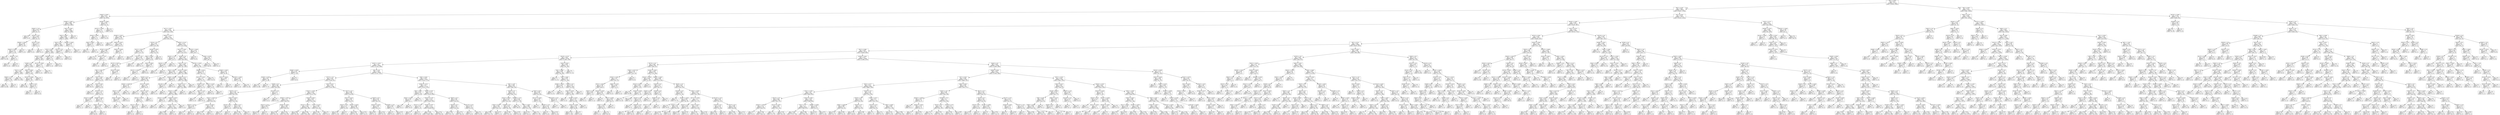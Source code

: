 digraph Tree {
node [shape=box] ;
0 [label="X[6] <= 0.098\ngini = 0.5\nsamples = 67836\nvalue = [33954, 33882]"] ;
1 [label="X[4] <= -0.197\ngini = 0.458\nsamples = 48766\nvalue = [31467, 17299]"] ;
0 -> 1 [labeldistance=2.5, labelangle=45, headlabel="True"] ;
2 [label="X[403] <= 0.001\ngini = 0.017\nsamples = 4013\nvalue = [34, 3979]"] ;
1 -> 2 ;
3 [label="X[348] <= -0.001\ngini = 0.008\nsamples = 3981\nvalue = [16, 3965]"] ;
2 -> 3 ;
4 [label="X[492] <= -0.0\ngini = 0.353\nsamples = 35\nvalue = [8, 27]"] ;
3 -> 4 ;
5 [label="gini = 0.0\nsamples = 2\nvalue = [2, 0]"] ;
4 -> 5 ;
6 [label="X[743] <= 0.0\ngini = 0.298\nsamples = 33\nvalue = [6, 27]"] ;
4 -> 6 ;
7 [label="X[349] <= -0.001\ngini = 0.185\nsamples = 29\nvalue = [3, 26]"] ;
6 -> 7 ;
8 [label="X[443] <= 0.005\ngini = 0.133\nsamples = 28\nvalue = [2, 26]"] ;
7 -> 8 ;
9 [label="gini = 0.0\nsamples = 24\nvalue = [0, 24]"] ;
8 -> 9 ;
10 [label="X[526] <= -0.0\ngini = 0.5\nsamples = 4\nvalue = [2, 2]"] ;
8 -> 10 ;
11 [label="gini = 0.0\nsamples = 2\nvalue = [2, 0]"] ;
10 -> 11 ;
12 [label="gini = 0.0\nsamples = 2\nvalue = [0, 2]"] ;
10 -> 12 ;
13 [label="gini = 0.0\nsamples = 1\nvalue = [1, 0]"] ;
7 -> 13 ;
14 [label="X[722] <= 0.0\ngini = 0.375\nsamples = 4\nvalue = [3, 1]"] ;
6 -> 14 ;
15 [label="gini = 0.0\nsamples = 3\nvalue = [3, 0]"] ;
14 -> 15 ;
16 [label="gini = 0.0\nsamples = 1\nvalue = [0, 1]"] ;
14 -> 16 ;
17 [label="X[47] <= 0.059\ngini = 0.004\nsamples = 3946\nvalue = [8, 3938]"] ;
3 -> 17 ;
18 [label="X[52] <= 0.693\ngini = 0.004\nsamples = 3945\nvalue = [7, 3938]"] ;
17 -> 18 ;
19 [label="X[14] <= 0.14\ngini = 0.003\nsamples = 3942\nvalue = [6, 3936]"] ;
18 -> 19 ;
20 [label="X[73] <= 0.031\ngini = 0.003\nsamples = 3935\nvalue = [5, 3930]"] ;
19 -> 20 ;
21 [label="X[423] <= 0.001\ngini = 0.002\nsamples = 3925\nvalue = [4, 3921]"] ;
20 -> 21 ;
22 [label="X[190] <= 0.0\ngini = 0.002\nsamples = 3913\nvalue = [3, 3910]"] ;
21 -> 22 ;
23 [label="X[15] <= -0.47\ngini = 0.001\nsamples = 3843\nvalue = [1, 3842]"] ;
22 -> 23 ;
24 [label="X[482] <= -0.0\ngini = 0.041\nsamples = 48\nvalue = [1, 47]"] ;
23 -> 24 ;
25 [label="gini = 0.0\nsamples = 46\nvalue = [0, 46]"] ;
24 -> 25 ;
26 [label="gini = 0.5\nsamples = 2\nvalue = [1, 1]"] ;
24 -> 26 ;
27 [label="gini = 0.0\nsamples = 3795\nvalue = [0, 3795]"] ;
23 -> 27 ;
28 [label="X[95] <= 0.004\ngini = 0.056\nsamples = 70\nvalue = [2, 68]"] ;
22 -> 28 ;
29 [label="X[132] <= 0.008\ngini = 0.029\nsamples = 68\nvalue = [1, 67]"] ;
28 -> 29 ;
30 [label="gini = 0.0\nsamples = 60\nvalue = [0, 60]"] ;
29 -> 30 ;
31 [label="X[187] <= 0.0\ngini = 0.219\nsamples = 8\nvalue = [1, 7]"] ;
29 -> 31 ;
32 [label="gini = 0.5\nsamples = 2\nvalue = [1, 1]"] ;
31 -> 32 ;
33 [label="gini = 0.0\nsamples = 6\nvalue = [0, 6]"] ;
31 -> 33 ;
34 [label="gini = 0.5\nsamples = 2\nvalue = [1, 1]"] ;
28 -> 34 ;
35 [label="X[172] <= -0.002\ngini = 0.153\nsamples = 12\nvalue = [1, 11]"] ;
21 -> 35 ;
36 [label="gini = 0.0\nsamples = 1\nvalue = [1, 0]"] ;
35 -> 36 ;
37 [label="gini = 0.0\nsamples = 11\nvalue = [0, 11]"] ;
35 -> 37 ;
38 [label="X[1094] <= 0.0\ngini = 0.18\nsamples = 10\nvalue = [1, 9]"] ;
20 -> 38 ;
39 [label="gini = 0.0\nsamples = 1\nvalue = [1, 0]"] ;
38 -> 39 ;
40 [label="gini = 0.0\nsamples = 9\nvalue = [0, 9]"] ;
38 -> 40 ;
41 [label="X[721] <= 0.0\ngini = 0.245\nsamples = 7\nvalue = [1, 6]"] ;
19 -> 41 ;
42 [label="gini = 0.0\nsamples = 1\nvalue = [1, 0]"] ;
41 -> 42 ;
43 [label="gini = 0.0\nsamples = 6\nvalue = [0, 6]"] ;
41 -> 43 ;
44 [label="X[196] <= -0.003\ngini = 0.444\nsamples = 3\nvalue = [1, 2]"] ;
18 -> 44 ;
45 [label="gini = 0.0\nsamples = 2\nvalue = [0, 2]"] ;
44 -> 45 ;
46 [label="gini = 0.0\nsamples = 1\nvalue = [1, 0]"] ;
44 -> 46 ;
47 [label="gini = 0.0\nsamples = 1\nvalue = [1, 0]"] ;
17 -> 47 ;
48 [label="X[199] <= -0.005\ngini = 0.492\nsamples = 32\nvalue = [18, 14]"] ;
2 -> 48 ;
49 [label="X[273] <= -0.005\ngini = 0.34\nsamples = 23\nvalue = [18, 5]"] ;
48 -> 49 ;
50 [label="X[145] <= 0.001\ngini = 0.5\nsamples = 10\nvalue = [5, 5]"] ;
49 -> 50 ;
51 [label="X[42] <= 0.097\ngini = 0.278\nsamples = 6\nvalue = [1, 5]"] ;
50 -> 51 ;
52 [label="gini = 0.0\nsamples = 5\nvalue = [0, 5]"] ;
51 -> 52 ;
53 [label="gini = 0.0\nsamples = 1\nvalue = [1, 0]"] ;
51 -> 53 ;
54 [label="gini = 0.0\nsamples = 4\nvalue = [4, 0]"] ;
50 -> 54 ;
55 [label="gini = 0.0\nsamples = 13\nvalue = [13, 0]"] ;
49 -> 55 ;
56 [label="gini = 0.0\nsamples = 9\nvalue = [0, 9]"] ;
48 -> 56 ;
57 [label="X[1] <= 0.503\ngini = 0.418\nsamples = 44753\nvalue = [31433, 13320]"] ;
1 -> 57 ;
58 [label="X[243] <= -0.007\ngini = 0.364\nsamples = 41124\nvalue = [31287, 9837]"] ;
57 -> 58 ;
59 [label="X[11] <= -0.027\ngini = 0.323\nsamples = 2643\nvalue = [535, 2108]"] ;
58 -> 59 ;
60 [label="X[199] <= -0.021\ngini = 0.049\nsamples = 238\nvalue = [232, 6]"] ;
59 -> 60 ;
61 [label="gini = 0.0\nsamples = 2\nvalue = [0, 2]"] ;
60 -> 61 ;
62 [label="X[507] <= 0.027\ngini = 0.033\nsamples = 236\nvalue = [232, 4]"] ;
60 -> 62 ;
63 [label="X[750] <= 0.012\ngini = 0.009\nsamples = 231\nvalue = [230, 1]"] ;
62 -> 63 ;
64 [label="gini = 0.0\nsamples = 229\nvalue = [229, 0]"] ;
63 -> 64 ;
65 [label="X[378] <= -0.01\ngini = 0.5\nsamples = 2\nvalue = [1, 1]"] ;
63 -> 65 ;
66 [label="gini = 0.0\nsamples = 1\nvalue = [1, 0]"] ;
65 -> 66 ;
67 [label="gini = 0.0\nsamples = 1\nvalue = [0, 1]"] ;
65 -> 67 ;
68 [label="X[201] <= 0.028\ngini = 0.48\nsamples = 5\nvalue = [2, 3]"] ;
62 -> 68 ;
69 [label="gini = 0.0\nsamples = 3\nvalue = [0, 3]"] ;
68 -> 69 ;
70 [label="gini = 0.0\nsamples = 2\nvalue = [2, 0]"] ;
68 -> 70 ;
71 [label="X[262] <= -0.012\ngini = 0.22\nsamples = 2405\nvalue = [303, 2102]"] ;
59 -> 71 ;
72 [label="X[734] <= 0.0\ngini = 0.401\nsamples = 173\nvalue = [125, 48]"] ;
71 -> 72 ;
73 [label="X[11] <= -0.019\ngini = 0.193\nsamples = 129\nvalue = [115, 14]"] ;
72 -> 73 ;
74 [label="gini = 0.0\nsamples = 3\nvalue = [0, 3]"] ;
73 -> 74 ;
75 [label="X[715] <= 0.0\ngini = 0.159\nsamples = 126\nvalue = [115, 11]"] ;
73 -> 75 ;
76 [label="X[175] <= 0.027\ngini = 0.135\nsamples = 124\nvalue = [115, 9]"] ;
75 -> 76 ;
77 [label="X[6] <= -0.442\ngini = 0.109\nsamples = 121\nvalue = [114, 7]"] ;
76 -> 77 ;
78 [label="gini = 0.0\nsamples = 1\nvalue = [0, 1]"] ;
77 -> 78 ;
79 [label="X[10] <= 0.04\ngini = 0.095\nsamples = 120\nvalue = [114, 6]"] ;
77 -> 79 ;
80 [label="gini = 0.0\nsamples = 92\nvalue = [92, 0]"] ;
79 -> 80 ;
81 [label="X[10] <= 0.04\ngini = 0.337\nsamples = 28\nvalue = [22, 6]"] ;
79 -> 81 ;
82 [label="gini = 0.0\nsamples = 2\nvalue = [0, 2]"] ;
81 -> 82 ;
83 [label="X[776] <= -0.0\ngini = 0.26\nsamples = 26\nvalue = [22, 4]"] ;
81 -> 83 ;
84 [label="X[152] <= 0.004\ngini = 0.444\nsamples = 3\nvalue = [1, 2]"] ;
83 -> 84 ;
85 [label="gini = 0.5\nsamples = 2\nvalue = [1, 1]"] ;
84 -> 85 ;
86 [label="gini = 0.0\nsamples = 1\nvalue = [0, 1]"] ;
84 -> 86 ;
87 [label="X[288] <= 0.001\ngini = 0.159\nsamples = 23\nvalue = [21, 2]"] ;
83 -> 87 ;
88 [label="X[465] <= 0.001\ngini = 0.087\nsamples = 22\nvalue = [21, 1]"] ;
87 -> 88 ;
89 [label="gini = 0.0\nsamples = 20\nvalue = [20, 0]"] ;
88 -> 89 ;
90 [label="gini = 0.5\nsamples = 2\nvalue = [1, 1]"] ;
88 -> 90 ;
91 [label="gini = 0.0\nsamples = 1\nvalue = [0, 1]"] ;
87 -> 91 ;
92 [label="X[213] <= 0.003\ngini = 0.444\nsamples = 3\nvalue = [1, 2]"] ;
76 -> 92 ;
93 [label="gini = 0.0\nsamples = 1\nvalue = [1, 0]"] ;
92 -> 93 ;
94 [label="gini = 0.0\nsamples = 2\nvalue = [0, 2]"] ;
92 -> 94 ;
95 [label="gini = 0.0\nsamples = 2\nvalue = [0, 2]"] ;
75 -> 95 ;
96 [label="X[100] <= 0.007\ngini = 0.351\nsamples = 44\nvalue = [10, 34]"] ;
72 -> 96 ;
97 [label="X[91] <= 0.005\ngini = 0.188\nsamples = 38\nvalue = [4, 34]"] ;
96 -> 97 ;
98 [label="gini = 0.0\nsamples = 27\nvalue = [0, 27]"] ;
97 -> 98 ;
99 [label="X[52] <= 0.003\ngini = 0.463\nsamples = 11\nvalue = [4, 7]"] ;
97 -> 99 ;
100 [label="X[137] <= -0.024\ngini = 0.32\nsamples = 5\nvalue = [4, 1]"] ;
99 -> 100 ;
101 [label="gini = 0.0\nsamples = 1\nvalue = [0, 1]"] ;
100 -> 101 ;
102 [label="gini = 0.0\nsamples = 4\nvalue = [4, 0]"] ;
100 -> 102 ;
103 [label="gini = 0.0\nsamples = 6\nvalue = [0, 6]"] ;
99 -> 103 ;
104 [label="gini = 0.0\nsamples = 6\nvalue = [6, 0]"] ;
96 -> 104 ;
105 [label="X[262] <= 0.123\ngini = 0.147\nsamples = 2232\nvalue = [178, 2054]"] ;
71 -> 105 ;
106 [label="X[147] <= -0.087\ngini = 0.112\nsamples = 2177\nvalue = [130, 2047]"] ;
105 -> 106 ;
107 [label="X[232] <= -0.22\ngini = 0.111\nsamples = 34\nvalue = [32, 2]"] ;
106 -> 107 ;
108 [label="X[474] <= -0.0\ngini = 0.444\nsamples = 3\nvalue = [1, 2]"] ;
107 -> 108 ;
109 [label="gini = 0.0\nsamples = 1\nvalue = [1, 0]"] ;
108 -> 109 ;
110 [label="gini = 0.0\nsamples = 2\nvalue = [0, 2]"] ;
108 -> 110 ;
111 [label="gini = 0.0\nsamples = 31\nvalue = [31, 0]"] ;
107 -> 111 ;
112 [label="X[538] <= 0.0\ngini = 0.087\nsamples = 2143\nvalue = [98, 2045]"] ;
106 -> 112 ;
113 [label="X[221] <= -0.07\ngini = 0.045\nsamples = 2044\nvalue = [47, 1997]"] ;
112 -> 113 ;
114 [label="X[23] <= 0.071\ngini = 0.493\nsamples = 50\nvalue = [22, 28]"] ;
113 -> 114 ;
115 [label="X[536] <= 0.0\ngini = 0.388\nsamples = 38\nvalue = [10, 28]"] ;
114 -> 115 ;
116 [label="X[265] <= -0.005\ngini = 0.153\nsamples = 24\nvalue = [2, 22]"] ;
115 -> 116 ;
117 [label="X[627] <= -0.0\ngini = 0.48\nsamples = 5\nvalue = [2, 3]"] ;
116 -> 117 ;
118 [label="X[78] <= -0.003\ngini = 0.444\nsamples = 3\nvalue = [2, 1]"] ;
117 -> 118 ;
119 [label="gini = 0.5\nsamples = 2\nvalue = [1, 1]"] ;
118 -> 119 ;
120 [label="gini = 0.0\nsamples = 1\nvalue = [1, 0]"] ;
118 -> 120 ;
121 [label="gini = 0.0\nsamples = 2\nvalue = [0, 2]"] ;
117 -> 121 ;
122 [label="gini = 0.0\nsamples = 19\nvalue = [0, 19]"] ;
116 -> 122 ;
123 [label="X[173] <= 0.029\ngini = 0.49\nsamples = 14\nvalue = [8, 6]"] ;
115 -> 123 ;
124 [label="gini = 0.0\nsamples = 4\nvalue = [4, 0]"] ;
123 -> 124 ;
125 [label="X[212] <= 0.05\ngini = 0.48\nsamples = 10\nvalue = [4, 6]"] ;
123 -> 125 ;
126 [label="X[233] <= -0.024\ngini = 0.5\nsamples = 8\nvalue = [4, 4]"] ;
125 -> 126 ;
127 [label="X[112] <= 0.013\ngini = 0.444\nsamples = 6\nvalue = [2, 4]"] ;
126 -> 127 ;
128 [label="gini = 0.5\nsamples = 4\nvalue = [2, 2]"] ;
127 -> 128 ;
129 [label="gini = 0.0\nsamples = 2\nvalue = [0, 2]"] ;
127 -> 129 ;
130 [label="gini = 0.0\nsamples = 2\nvalue = [2, 0]"] ;
126 -> 130 ;
131 [label="gini = 0.0\nsamples = 2\nvalue = [0, 2]"] ;
125 -> 131 ;
132 [label="gini = 0.0\nsamples = 12\nvalue = [12, 0]"] ;
114 -> 132 ;
133 [label="X[179] <= -0.094\ngini = 0.025\nsamples = 1994\nvalue = [25, 1969]"] ;
113 -> 133 ;
134 [label="X[299] <= 0.009\ngini = 0.444\nsamples = 9\nvalue = [6, 3]"] ;
133 -> 134 ;
135 [label="X[1126] <= 0.0\ngini = 0.375\nsamples = 4\nvalue = [1, 3]"] ;
134 -> 135 ;
136 [label="gini = 0.0\nsamples = 1\nvalue = [1, 0]"] ;
135 -> 136 ;
137 [label="gini = 0.0\nsamples = 3\nvalue = [0, 3]"] ;
135 -> 137 ;
138 [label="gini = 0.0\nsamples = 5\nvalue = [5, 0]"] ;
134 -> 138 ;
139 [label="X[206] <= 0.111\ngini = 0.019\nsamples = 1985\nvalue = [19, 1966]"] ;
133 -> 139 ;
140 [label="X[246] <= 0.13\ngini = 0.016\nsamples = 1982\nvalue = [16, 1966]"] ;
139 -> 140 ;
141 [label="X[534] <= -0.007\ngini = 0.014\nsamples = 1980\nvalue = [14, 1966]"] ;
140 -> 141 ;
142 [label="X[437] <= 0.005\ngini = 0.5\nsamples = 6\nvalue = [3, 3]"] ;
141 -> 142 ;
143 [label="gini = 0.0\nsamples = 3\nvalue = [3, 0]"] ;
142 -> 143 ;
144 [label="gini = 0.0\nsamples = 3\nvalue = [0, 3]"] ;
142 -> 144 ;
145 [label="X[288] <= 0.029\ngini = 0.011\nsamples = 1974\nvalue = [11, 1963]"] ;
141 -> 145 ;
146 [label="X[309] <= 0.176\ngini = 0.01\nsamples = 1973\nvalue = [10, 1963]"] ;
145 -> 146 ;
147 [label="gini = 0.009\nsamples = 1972\nvalue = [9, 1963]"] ;
146 -> 147 ;
148 [label="gini = 0.0\nsamples = 1\nvalue = [1, 0]"] ;
146 -> 148 ;
149 [label="gini = 0.0\nsamples = 1\nvalue = [1, 0]"] ;
145 -> 149 ;
150 [label="gini = 0.0\nsamples = 2\nvalue = [2, 0]"] ;
140 -> 150 ;
151 [label="gini = 0.0\nsamples = 3\nvalue = [3, 0]"] ;
139 -> 151 ;
152 [label="X[370] <= -0.001\ngini = 0.5\nsamples = 99\nvalue = [51, 48]"] ;
112 -> 152 ;
153 [label="X[208] <= 0.014\ngini = 0.332\nsamples = 57\nvalue = [45, 12]"] ;
152 -> 153 ;
154 [label="X[147] <= -0.007\ngini = 0.5\nsamples = 24\nvalue = [12, 12]"] ;
153 -> 154 ;
155 [label="X[768] <= 0.0\ngini = 0.337\nsamples = 14\nvalue = [11, 3]"] ;
154 -> 155 ;
156 [label="gini = 0.0\nsamples = 10\nvalue = [10, 0]"] ;
155 -> 156 ;
157 [label="X[617] <= -0.0\ngini = 0.375\nsamples = 4\nvalue = [1, 3]"] ;
155 -> 157 ;
158 [label="gini = 0.0\nsamples = 1\nvalue = [1, 0]"] ;
157 -> 158 ;
159 [label="gini = 0.0\nsamples = 3\nvalue = [0, 3]"] ;
157 -> 159 ;
160 [label="X[24] <= 0.265\ngini = 0.18\nsamples = 10\nvalue = [1, 9]"] ;
154 -> 160 ;
161 [label="gini = 0.0\nsamples = 9\nvalue = [0, 9]"] ;
160 -> 161 ;
162 [label="gini = 0.0\nsamples = 1\nvalue = [1, 0]"] ;
160 -> 162 ;
163 [label="gini = 0.0\nsamples = 33\nvalue = [33, 0]"] ;
153 -> 163 ;
164 [label="X[308] <= -0.001\ngini = 0.245\nsamples = 42\nvalue = [6, 36]"] ;
152 -> 164 ;
165 [label="X[74] <= -0.016\ngini = 0.408\nsamples = 7\nvalue = [5, 2]"] ;
164 -> 165 ;
166 [label="gini = 0.0\nsamples = 2\nvalue = [0, 2]"] ;
165 -> 166 ;
167 [label="gini = 0.0\nsamples = 5\nvalue = [5, 0]"] ;
165 -> 167 ;
168 [label="X[1078] <= -0.061\ngini = 0.056\nsamples = 35\nvalue = [1, 34]"] ;
164 -> 168 ;
169 [label="gini = 0.0\nsamples = 1\nvalue = [1, 0]"] ;
168 -> 169 ;
170 [label="gini = 0.0\nsamples = 34\nvalue = [0, 34]"] ;
168 -> 170 ;
171 [label="X[118] <= -0.043\ngini = 0.222\nsamples = 55\nvalue = [48, 7]"] ;
105 -> 171 ;
172 [label="gini = 0.0\nsamples = 6\nvalue = [0, 6]"] ;
171 -> 172 ;
173 [label="X[38] <= 0.078\ngini = 0.04\nsamples = 49\nvalue = [48, 1]"] ;
171 -> 173 ;
174 [label="gini = 0.0\nsamples = 48\nvalue = [48, 0]"] ;
173 -> 174 ;
175 [label="gini = 0.0\nsamples = 1\nvalue = [0, 1]"] ;
173 -> 175 ;
176 [label="X[12] <= 0.313\ngini = 0.321\nsamples = 38481\nvalue = [30752, 7729]"] ;
58 -> 176 ;
177 [label="X[274] <= 0.001\ngini = 0.287\nsamples = 36771\nvalue = [30384, 6387]"] ;
176 -> 177 ;
178 [label="X[2] <= 0.719\ngini = 0.265\nsamples = 35906\nvalue = [30253, 5653]"] ;
177 -> 178 ;
179 [label="X[21] <= 0.008\ngini = 0.244\nsamples = 34114\nvalue = [29269, 4845]"] ;
178 -> 179 ;
180 [label="X[118] <= 0.178\ngini = 0.168\nsamples = 19158\nvalue = [17389, 1769]"] ;
179 -> 180 ;
181 [label="X[197] <= -0.033\ngini = 0.16\nsamples = 19003\nvalue = [17334, 1669]"] ;
180 -> 181 ;
182 [label="X[638] <= 0.001\ngini = 0.222\nsamples = 55\nvalue = [7, 48]"] ;
181 -> 182 ;
183 [label="X[190] <= 0.264\ngini = 0.04\nsamples = 49\nvalue = [1, 48]"] ;
182 -> 183 ;
184 [label="gini = 0.0\nsamples = 48\nvalue = [0, 48]"] ;
183 -> 184 ;
185 [label="gini = 0.0\nsamples = 1\nvalue = [1, 0]"] ;
183 -> 185 ;
186 [label="gini = 0.0\nsamples = 6\nvalue = [6, 0]"] ;
182 -> 186 ;
187 [label="X[9] <= -0.29\ngini = 0.156\nsamples = 18948\nvalue = [17327, 1621]"] ;
181 -> 187 ;
188 [label="X[773] <= -0.0\ngini = 0.291\nsamples = 2557\nvalue = [2106, 451]"] ;
187 -> 188 ;
189 [label="X[398] <= 0.0\ngini = 0.168\nsamples = 963\nvalue = [874, 89]"] ;
188 -> 189 ;
190 [label="X[370] <= 0.0\ngini = 0.162\nsamples = 958\nvalue = [873, 85]"] ;
189 -> 190 ;
191 [label="X[24] <= -0.093\ngini = 0.117\nsamples = 721\nvalue = [676, 45]"] ;
190 -> 191 ;
192 [label="X[454] <= -0.0\ngini = 0.444\nsamples = 6\nvalue = [2, 4]"] ;
191 -> 192 ;
193 [label="gini = 0.0\nsamples = 2\nvalue = [2, 0]"] ;
192 -> 193 ;
194 [label="gini = 0.0\nsamples = 4\nvalue = [0, 4]"] ;
192 -> 194 ;
195 [label="X[532] <= 0.001\ngini = 0.108\nsamples = 715\nvalue = [674, 41]"] ;
191 -> 195 ;
196 [label="gini = 0.103\nsamples = 713\nvalue = [674, 39]"] ;
195 -> 196 ;
197 [label="gini = 0.0\nsamples = 2\nvalue = [0, 2]"] ;
195 -> 197 ;
198 [label="X[82] <= -0.042\ngini = 0.281\nsamples = 237\nvalue = [197, 40]"] ;
190 -> 198 ;
199 [label="X[720] <= 0.0\ngini = 0.444\nsamples = 6\nvalue = [2, 4]"] ;
198 -> 199 ;
200 [label="gini = 0.0\nsamples = 4\nvalue = [0, 4]"] ;
199 -> 200 ;
201 [label="gini = 0.0\nsamples = 2\nvalue = [2, 0]"] ;
199 -> 201 ;
202 [label="X[356] <= 0.0\ngini = 0.263\nsamples = 231\nvalue = [195, 36]"] ;
198 -> 202 ;
203 [label="gini = 0.248\nsamples = 228\nvalue = [195, 33]"] ;
202 -> 203 ;
204 [label="gini = 0.0\nsamples = 3\nvalue = [0, 3]"] ;
202 -> 204 ;
205 [label="X[1120] <= 0.0\ngini = 0.32\nsamples = 5\nvalue = [1, 4]"] ;
189 -> 205 ;
206 [label="gini = 0.0\nsamples = 4\nvalue = [0, 4]"] ;
205 -> 206 ;
207 [label="gini = 0.0\nsamples = 1\nvalue = [1, 0]"] ;
205 -> 207 ;
208 [label="X[53] <= 0.011\ngini = 0.351\nsamples = 1594\nvalue = [1232, 362]"] ;
188 -> 208 ;
209 [label="X[162] <= -0.004\ngini = 0.318\nsamples = 1390\nvalue = [1114, 276]"] ;
208 -> 209 ;
210 [label="X[349] <= -0.001\ngini = 0.21\nsamples = 419\nvalue = [369, 50]"] ;
209 -> 210 ;
211 [label="X[412] <= 0.0\ngini = 0.486\nsamples = 12\nvalue = [5, 7]"] ;
210 -> 211 ;
212 [label="gini = 0.346\nsamples = 9\nvalue = [2, 7]"] ;
211 -> 212 ;
213 [label="gini = 0.0\nsamples = 3\nvalue = [3, 0]"] ;
211 -> 213 ;
214 [label="X[309] <= -0.002\ngini = 0.189\nsamples = 407\nvalue = [364, 43]"] ;
210 -> 214 ;
215 [label="gini = 0.362\nsamples = 59\nvalue = [45, 14]"] ;
214 -> 215 ;
216 [label="gini = 0.153\nsamples = 348\nvalue = [319, 29]"] ;
214 -> 216 ;
217 [label="X[164] <= 0.001\ngini = 0.357\nsamples = 971\nvalue = [745, 226]"] ;
209 -> 217 ;
218 [label="X[115] <= -0.011\ngini = 0.383\nsamples = 799\nvalue = [593, 206]"] ;
217 -> 218 ;
219 [label="gini = 0.482\nsamples = 99\nvalue = [59, 40]"] ;
218 -> 219 ;
220 [label="gini = 0.362\nsamples = 700\nvalue = [534, 166]"] ;
218 -> 220 ;
221 [label="X[17] <= 0.143\ngini = 0.206\nsamples = 172\nvalue = [152, 20]"] ;
217 -> 221 ;
222 [label="gini = 0.189\nsamples = 170\nvalue = [152, 18]"] ;
221 -> 222 ;
223 [label="gini = 0.0\nsamples = 2\nvalue = [0, 2]"] ;
221 -> 223 ;
224 [label="X[127] <= 0.0\ngini = 0.488\nsamples = 204\nvalue = [118, 86]"] ;
208 -> 224 ;
225 [label="X[37] <= -0.014\ngini = 0.494\nsamples = 121\nvalue = [54, 67]"] ;
224 -> 225 ;
226 [label="X[524] <= -0.0\ngini = 0.227\nsamples = 23\nvalue = [3, 20]"] ;
225 -> 226 ;
227 [label="gini = 0.165\nsamples = 22\nvalue = [2, 20]"] ;
226 -> 227 ;
228 [label="gini = 0.0\nsamples = 1\nvalue = [1, 0]"] ;
226 -> 228 ;
229 [label="X[311] <= 0.002\ngini = 0.499\nsamples = 98\nvalue = [51, 47]"] ;
225 -> 229 ;
230 [label="gini = 0.495\nsamples = 82\nvalue = [37, 45]"] ;
229 -> 230 ;
231 [label="gini = 0.219\nsamples = 16\nvalue = [14, 2]"] ;
229 -> 231 ;
232 [label="X[420] <= 0.0\ngini = 0.353\nsamples = 83\nvalue = [64, 19]"] ;
224 -> 232 ;
233 [label="X[185] <= -0.002\ngini = 0.281\nsamples = 71\nvalue = [59, 12]"] ;
232 -> 233 ;
234 [label="gini = 0.444\nsamples = 6\nvalue = [2, 4]"] ;
233 -> 234 ;
235 [label="gini = 0.216\nsamples = 65\nvalue = [57, 8]"] ;
233 -> 235 ;
236 [label="X[1068] <= -0.0\ngini = 0.486\nsamples = 12\nvalue = [5, 7]"] ;
232 -> 236 ;
237 [label="gini = 0.0\nsamples = 4\nvalue = [4, 0]"] ;
236 -> 237 ;
238 [label="gini = 0.219\nsamples = 8\nvalue = [1, 7]"] ;
236 -> 238 ;
239 [label="X[36] <= 0.644\ngini = 0.133\nsamples = 16391\nvalue = [15221, 1170]"] ;
187 -> 239 ;
240 [label="X[260] <= -0.015\ngini = 0.12\nsamples = 15734\nvalue = [14722, 1012]"] ;
239 -> 240 ;
241 [label="X[8] <= -0.06\ngini = 0.291\nsamples = 34\nvalue = [6, 28]"] ;
240 -> 241 ;
242 [label="X[18] <= -0.411\ngini = 0.245\nsamples = 7\nvalue = [6, 1]"] ;
241 -> 242 ;
243 [label="gini = 0.0\nsamples = 1\nvalue = [0, 1]"] ;
242 -> 243 ;
244 [label="gini = 0.0\nsamples = 6\nvalue = [6, 0]"] ;
242 -> 244 ;
245 [label="gini = 0.0\nsamples = 27\nvalue = [0, 27]"] ;
241 -> 245 ;
246 [label="X[454] <= 0.001\ngini = 0.117\nsamples = 15700\nvalue = [14716, 984]"] ;
240 -> 246 ;
247 [label="X[203] <= -0.185\ngini = 0.112\nsamples = 15479\nvalue = [14557, 922]"] ;
246 -> 247 ;
248 [label="X[272] <= -0.0\ngini = 0.18\nsamples = 10\nvalue = [1, 9]"] ;
247 -> 248 ;
249 [label="gini = 0.0\nsamples = 1\nvalue = [1, 0]"] ;
248 -> 249 ;
250 [label="gini = 0.0\nsamples = 9\nvalue = [0, 9]"] ;
248 -> 250 ;
251 [label="X[188] <= 0.043\ngini = 0.111\nsamples = 15469\nvalue = [14556, 913]"] ;
247 -> 251 ;
252 [label="gini = 0.109\nsamples = 15372\nvalue = [14487, 885]"] ;
251 -> 252 ;
253 [label="gini = 0.411\nsamples = 97\nvalue = [69, 28]"] ;
251 -> 253 ;
254 [label="X[463] <= 0.0\ngini = 0.404\nsamples = 221\nvalue = [159, 62]"] ;
246 -> 254 ;
255 [label="X[544] <= 0.0\ngini = 0.335\nsamples = 197\nvalue = [155, 42]"] ;
254 -> 255 ;
256 [label="gini = 0.169\nsamples = 118\nvalue = [107, 11]"] ;
255 -> 256 ;
257 [label="gini = 0.477\nsamples = 79\nvalue = [48, 31]"] ;
255 -> 257 ;
258 [label="X[1114] <= 0.0\ngini = 0.278\nsamples = 24\nvalue = [4, 20]"] ;
254 -> 258 ;
259 [label="gini = 0.0\nsamples = 4\nvalue = [4, 0]"] ;
258 -> 259 ;
260 [label="gini = 0.0\nsamples = 20\nvalue = [0, 20]"] ;
258 -> 260 ;
261 [label="X[0] <= 1.297\ngini = 0.365\nsamples = 657\nvalue = [499, 158]"] ;
239 -> 261 ;
262 [label="X[365] <= 0.0\ngini = 0.321\nsamples = 607\nvalue = [485, 122]"] ;
261 -> 262 ;
263 [label="X[322] <= 0.001\ngini = 0.216\nsamples = 357\nvalue = [313, 44]"] ;
262 -> 263 ;
264 [label="X[26] <= 0.337\ngini = 0.106\nsamples = 267\nvalue = [252, 15]"] ;
263 -> 264 ;
265 [label="gini = 0.087\nsamples = 263\nvalue = [251, 12]"] ;
264 -> 265 ;
266 [label="gini = 0.375\nsamples = 4\nvalue = [1, 3]"] ;
264 -> 266 ;
267 [label="X[398] <= 0.0\ngini = 0.437\nsamples = 90\nvalue = [61, 29]"] ;
263 -> 267 ;
268 [label="gini = 0.348\nsamples = 67\nvalue = [52, 15]"] ;
267 -> 268 ;
269 [label="gini = 0.476\nsamples = 23\nvalue = [9, 14]"] ;
267 -> 269 ;
270 [label="X[1090] <= -0.0\ngini = 0.429\nsamples = 250\nvalue = [172, 78]"] ;
262 -> 270 ;
271 [label="gini = 0.0\nsamples = 60\nvalue = [60, 0]"] ;
270 -> 271 ;
272 [label="X[0] <= -0.901\ngini = 0.484\nsamples = 190\nvalue = [112, 78]"] ;
270 -> 272 ;
273 [label="gini = 0.102\nsamples = 37\nvalue = [35, 2]"] ;
272 -> 273 ;
274 [label="gini = 0.5\nsamples = 153\nvalue = [77, 76]"] ;
272 -> 274 ;
275 [label="X[18] <= 0.04\ngini = 0.403\nsamples = 50\nvalue = [14, 36]"] ;
261 -> 275 ;
276 [label="X[171] <= -0.001\ngini = 0.278\nsamples = 42\nvalue = [7, 35]"] ;
275 -> 276 ;
277 [label="gini = 0.0\nsamples = 3\nvalue = [3, 0]"] ;
276 -> 277 ;
278 [label="X[1092] <= -0.0\ngini = 0.184\nsamples = 39\nvalue = [4, 35]"] ;
276 -> 278 ;
279 [label="gini = 0.0\nsamples = 2\nvalue = [2, 0]"] ;
278 -> 279 ;
280 [label="gini = 0.102\nsamples = 37\nvalue = [2, 35]"] ;
278 -> 280 ;
281 [label="X[1100] <= -0.0\ngini = 0.219\nsamples = 8\nvalue = [7, 1]"] ;
275 -> 281 ;
282 [label="gini = 0.0\nsamples = 7\nvalue = [7, 0]"] ;
281 -> 282 ;
283 [label="gini = 0.0\nsamples = 1\nvalue = [0, 1]"] ;
281 -> 283 ;
284 [label="X[18] <= 0.033\ngini = 0.458\nsamples = 155\nvalue = [55, 100]"] ;
180 -> 284 ;
285 [label="X[0] <= -0.906\ngini = 0.399\nsamples = 138\nvalue = [38, 100]"] ;
284 -> 285 ;
286 [label="gini = 0.0\nsamples = 11\nvalue = [11, 0]"] ;
285 -> 286 ;
287 [label="X[9] <= -0.062\ngini = 0.335\nsamples = 127\nvalue = [27, 100]"] ;
285 -> 287 ;
288 [label="X[299] <= -0.001\ngini = 0.444\nsamples = 18\nvalue = [12, 6]"] ;
287 -> 288 ;
289 [label="gini = 0.0\nsamples = 12\nvalue = [12, 0]"] ;
288 -> 289 ;
290 [label="gini = 0.0\nsamples = 6\nvalue = [0, 6]"] ;
288 -> 290 ;
291 [label="X[556] <= 0.0\ngini = 0.237\nsamples = 109\nvalue = [15, 94]"] ;
287 -> 291 ;
292 [label="X[44] <= -0.029\ngini = 0.201\nsamples = 106\nvalue = [12, 94]"] ;
291 -> 292 ;
293 [label="gini = 0.0\nsamples = 2\nvalue = [2, 0]"] ;
292 -> 293 ;
294 [label="X[166] <= 0.002\ngini = 0.174\nsamples = 104\nvalue = [10, 94]"] ;
292 -> 294 ;
295 [label="X[161] <= 0.366\ngini = 0.145\nsamples = 102\nvalue = [8, 94]"] ;
294 -> 295 ;
296 [label="gini = 0.129\nsamples = 101\nvalue = [7, 94]"] ;
295 -> 296 ;
297 [label="gini = 0.0\nsamples = 1\nvalue = [1, 0]"] ;
295 -> 297 ;
298 [label="gini = 0.0\nsamples = 2\nvalue = [2, 0]"] ;
294 -> 298 ;
299 [label="gini = 0.0\nsamples = 3\nvalue = [3, 0]"] ;
291 -> 299 ;
300 [label="gini = 0.0\nsamples = 17\nvalue = [17, 0]"] ;
284 -> 300 ;
301 [label="X[158] <= -0.051\ngini = 0.327\nsamples = 14956\nvalue = [11880, 3076]"] ;
179 -> 301 ;
302 [label="X[773] <= -0.0\ngini = 0.482\nsamples = 692\nvalue = [280, 412]"] ;
301 -> 302 ;
303 [label="X[56] <= 0.576\ngini = 0.236\nsamples = 117\nvalue = [101, 16]"] ;
302 -> 303 ;
304 [label="X[255] <= 0.001\ngini = 0.19\nsamples = 113\nvalue = [101, 12]"] ;
303 -> 304 ;
305 [label="X[72] <= -0.036\ngini = 0.138\nsamples = 107\nvalue = [99, 8]"] ;
304 -> 305 ;
306 [label="X[501] <= 0.0\ngini = 0.486\nsamples = 12\nvalue = [7, 5]"] ;
305 -> 306 ;
307 [label="gini = 0.0\nsamples = 5\nvalue = [0, 5]"] ;
306 -> 307 ;
308 [label="gini = 0.0\nsamples = 7\nvalue = [7, 0]"] ;
306 -> 308 ;
309 [label="X[326] <= -0.002\ngini = 0.061\nsamples = 95\nvalue = [92, 3]"] ;
305 -> 309 ;
310 [label="gini = 0.0\nsamples = 1\nvalue = [0, 1]"] ;
309 -> 310 ;
311 [label="X[13] <= 0.008\ngini = 0.042\nsamples = 94\nvalue = [92, 2]"] ;
309 -> 311 ;
312 [label="X[29] <= -0.163\ngini = 0.021\nsamples = 93\nvalue = [92, 1]"] ;
311 -> 312 ;
313 [label="gini = 0.5\nsamples = 2\nvalue = [1, 1]"] ;
312 -> 313 ;
314 [label="gini = 0.0\nsamples = 91\nvalue = [91, 0]"] ;
312 -> 314 ;
315 [label="gini = 0.0\nsamples = 1\nvalue = [0, 1]"] ;
311 -> 315 ;
316 [label="X[88] <= -0.135\ngini = 0.444\nsamples = 6\nvalue = [2, 4]"] ;
304 -> 316 ;
317 [label="gini = 0.0\nsamples = 4\nvalue = [0, 4]"] ;
316 -> 317 ;
318 [label="gini = 0.0\nsamples = 2\nvalue = [2, 0]"] ;
316 -> 318 ;
319 [label="gini = 0.0\nsamples = 4\nvalue = [0, 4]"] ;
303 -> 319 ;
320 [label="X[259] <= -0.003\ngini = 0.429\nsamples = 575\nvalue = [179, 396]"] ;
302 -> 320 ;
321 [label="X[144] <= -0.029\ngini = 0.056\nsamples = 104\nvalue = [3, 101]"] ;
320 -> 321 ;
322 [label="X[125] <= 0.011\ngini = 0.019\nsamples = 102\nvalue = [1, 101]"] ;
321 -> 322 ;
323 [label="gini = 0.0\nsamples = 89\nvalue = [0, 89]"] ;
322 -> 323 ;
324 [label="X[184] <= 0.003\ngini = 0.142\nsamples = 13\nvalue = [1, 12]"] ;
322 -> 324 ;
325 [label="gini = 0.0\nsamples = 10\nvalue = [0, 10]"] ;
324 -> 325 ;
326 [label="gini = 0.444\nsamples = 3\nvalue = [1, 2]"] ;
324 -> 326 ;
327 [label="gini = 0.0\nsamples = 2\nvalue = [2, 0]"] ;
321 -> 327 ;
328 [label="X[269] <= -0.001\ngini = 0.468\nsamples = 471\nvalue = [176, 295]"] ;
320 -> 328 ;
329 [label="X[425] <= 0.0\ngini = 0.427\nsamples = 55\nvalue = [38, 17]"] ;
328 -> 329 ;
330 [label="X[494] <= 0.0\ngini = 0.325\nsamples = 44\nvalue = [35, 9]"] ;
329 -> 330 ;
331 [label="X[419] <= -0.0\ngini = 0.278\nsamples = 42\nvalue = [35, 7]"] ;
330 -> 331 ;
332 [label="gini = 0.0\nsamples = 2\nvalue = [0, 2]"] ;
331 -> 332 ;
333 [label="X[599] <= -0.0\ngini = 0.219\nsamples = 40\nvalue = [35, 5]"] ;
331 -> 333 ;
334 [label="gini = 0.0\nsamples = 2\nvalue = [0, 2]"] ;
333 -> 334 ;
335 [label="gini = 0.145\nsamples = 38\nvalue = [35, 3]"] ;
333 -> 335 ;
336 [label="gini = 0.0\nsamples = 2\nvalue = [0, 2]"] ;
330 -> 336 ;
337 [label="X[769] <= 0.0\ngini = 0.397\nsamples = 11\nvalue = [3, 8]"] ;
329 -> 337 ;
338 [label="X[389] <= -0.0\ngini = 0.375\nsamples = 4\nvalue = [3, 1]"] ;
337 -> 338 ;
339 [label="X[727] <= -0.0\ngini = 0.5\nsamples = 2\nvalue = [1, 1]"] ;
338 -> 339 ;
340 [label="gini = 0.0\nsamples = 1\nvalue = [0, 1]"] ;
339 -> 340 ;
341 [label="gini = 0.0\nsamples = 1\nvalue = [1, 0]"] ;
339 -> 341 ;
342 [label="gini = 0.0\nsamples = 2\nvalue = [2, 0]"] ;
338 -> 342 ;
343 [label="gini = 0.0\nsamples = 7\nvalue = [0, 7]"] ;
337 -> 343 ;
344 [label="X[226] <= -0.0\ngini = 0.443\nsamples = 416\nvalue = [138, 278]"] ;
328 -> 344 ;
345 [label="X[749] <= -0.0\ngini = 0.495\nsamples = 67\nvalue = [37, 30]"] ;
344 -> 345 ;
346 [label="gini = 0.0\nsamples = 11\nvalue = [11, 0]"] ;
345 -> 346 ;
347 [label="X[191] <= -0.031\ngini = 0.497\nsamples = 56\nvalue = [26, 30]"] ;
345 -> 347 ;
348 [label="gini = 0.0\nsamples = 6\nvalue = [6, 0]"] ;
347 -> 348 ;
349 [label="X[360] <= 0.0\ngini = 0.48\nsamples = 50\nvalue = [20, 30]"] ;
347 -> 349 ;
350 [label="gini = 0.418\nsamples = 37\nvalue = [11, 26]"] ;
349 -> 350 ;
351 [label="gini = 0.426\nsamples = 13\nvalue = [9, 4]"] ;
349 -> 351 ;
352 [label="X[93] <= -0.009\ngini = 0.411\nsamples = 349\nvalue = [101, 248]"] ;
344 -> 352 ;
353 [label="X[171] <= -0.004\ngini = 0.3\nsamples = 136\nvalue = [25, 111]"] ;
352 -> 353 ;
354 [label="X[533] <= -0.0\ngini = 0.484\nsamples = 17\nvalue = [7, 10]"] ;
353 -> 354 ;
355 [label="gini = 0.298\nsamples = 11\nvalue = [2, 9]"] ;
354 -> 355 ;
356 [label="gini = 0.278\nsamples = 6\nvalue = [5, 1]"] ;
354 -> 356 ;
357 [label="X[52] <= 0.022\ngini = 0.257\nsamples = 119\nvalue = [18, 101]"] ;
353 -> 357 ;
358 [label="gini = 0.355\nsamples = 52\nvalue = [12, 40]"] ;
357 -> 358 ;
359 [label="gini = 0.163\nsamples = 67\nvalue = [6, 61]"] ;
357 -> 359 ;
360 [label="X[1101] <= -0.0\ngini = 0.459\nsamples = 213\nvalue = [76, 137]"] ;
352 -> 360 ;
361 [label="X[725] <= 0.0\ngini = 0.316\nsamples = 61\nvalue = [12, 49]"] ;
360 -> 361 ;
362 [label="gini = 0.245\nsamples = 56\nvalue = [8, 48]"] ;
361 -> 362 ;
363 [label="gini = 0.32\nsamples = 5\nvalue = [4, 1]"] ;
361 -> 363 ;
364 [label="X[747] <= 0.0\ngini = 0.488\nsamples = 152\nvalue = [64, 88]"] ;
360 -> 364 ;
365 [label="gini = 0.466\nsamples = 138\nvalue = [51, 87]"] ;
364 -> 365 ;
366 [label="gini = 0.133\nsamples = 14\nvalue = [13, 1]"] ;
364 -> 366 ;
367 [label="X[445] <= 0.0\ngini = 0.304\nsamples = 14264\nvalue = [11600, 2664]"] ;
301 -> 367 ;
368 [label="X[208] <= 0.004\ngini = 0.291\nsamples = 14047\nvalue = [11565, 2482]"] ;
367 -> 368 ;
369 [label="X[7] <= 0.228\ngini = 0.238\nsamples = 10541\nvalue = [9084, 1457]"] ;
368 -> 369 ;
370 [label="X[35] <= 0.577\ngini = 0.212\nsamples = 9846\nvalue = [8660, 1186]"] ;
369 -> 370 ;
371 [label="X[10] <= -0.309\ngini = 0.19\nsamples = 9341\nvalue = [8350, 991]"] ;
370 -> 371 ;
372 [label="X[314] <= -0.0\ngini = 0.404\nsamples = 488\nvalue = [351, 137]"] ;
371 -> 372 ;
373 [label="X[163] <= -0.058\ngini = 0.211\nsamples = 209\nvalue = [184, 25]"] ;
372 -> 373 ;
374 [label="gini = 0.0\nsamples = 2\nvalue = [0, 2]"] ;
373 -> 374 ;
375 [label="gini = 0.198\nsamples = 207\nvalue = [184, 23]"] ;
373 -> 375 ;
376 [label="X[127] <= -0.001\ngini = 0.481\nsamples = 279\nvalue = [167, 112]"] ;
372 -> 376 ;
377 [label="gini = 0.5\nsamples = 148\nvalue = [75, 73]"] ;
376 -> 377 ;
378 [label="gini = 0.418\nsamples = 131\nvalue = [92, 39]"] ;
376 -> 378 ;
379 [label="X[242] <= 0.006\ngini = 0.174\nsamples = 8853\nvalue = [7999, 854]"] ;
371 -> 379 ;
380 [label="X[21] <= 1.12\ngini = 0.17\nsamples = 8818\nvalue = [7991, 827]"] ;
379 -> 380 ;
381 [label="gini = 0.156\nsamples = 8427\nvalue = [7707, 720]"] ;
380 -> 381 ;
382 [label="gini = 0.398\nsamples = 391\nvalue = [284, 107]"] ;
380 -> 382 ;
383 [label="X[200] <= -0.009\ngini = 0.353\nsamples = 35\nvalue = [8, 27]"] ;
379 -> 383 ;
384 [label="gini = 0.219\nsamples = 8\nvalue = [7, 1]"] ;
383 -> 384 ;
385 [label="gini = 0.071\nsamples = 27\nvalue = [1, 26]"] ;
383 -> 385 ;
386 [label="X[245] <= -0.0\ngini = 0.474\nsamples = 505\nvalue = [310, 195]"] ;
370 -> 386 ;
387 [label="X[762] <= -0.0\ngini = 0.326\nsamples = 195\nvalue = [155, 40]"] ;
386 -> 387 ;
388 [label="X[49] <= -0.004\ngini = 0.488\nsamples = 52\nvalue = [30, 22]"] ;
387 -> 388 ;
389 [label="gini = 0.375\nsamples = 28\nvalue = [21, 7]"] ;
388 -> 389 ;
390 [label="gini = 0.469\nsamples = 24\nvalue = [9, 15]"] ;
388 -> 390 ;
391 [label="X[420] <= 0.0\ngini = 0.22\nsamples = 143\nvalue = [125, 18]"] ;
387 -> 391 ;
392 [label="gini = 0.128\nsamples = 116\nvalue = [108, 8]"] ;
391 -> 392 ;
393 [label="gini = 0.466\nsamples = 27\nvalue = [17, 10]"] ;
391 -> 393 ;
394 [label="X[44] <= -0.011\ngini = 0.5\nsamples = 310\nvalue = [155, 155]"] ;
386 -> 394 ;
395 [label="X[733] <= -0.0\ngini = 0.337\nsamples = 56\nvalue = [44, 12]"] ;
394 -> 395 ;
396 [label="gini = 0.5\nsamples = 14\nvalue = [7, 7]"] ;
395 -> 396 ;
397 [label="gini = 0.21\nsamples = 42\nvalue = [37, 5]"] ;
395 -> 397 ;
398 [label="X[65] <= 0.008\ngini = 0.492\nsamples = 254\nvalue = [111, 143]"] ;
394 -> 398 ;
399 [label="gini = 0.191\nsamples = 28\nvalue = [3, 25]"] ;
398 -> 399 ;
400 [label="gini = 0.499\nsamples = 226\nvalue = [108, 118]"] ;
398 -> 400 ;
401 [label="X[96] <= 0.002\ngini = 0.476\nsamples = 695\nvalue = [424, 271]"] ;
369 -> 401 ;
402 [label="X[291] <= -0.0\ngini = 0.499\nsamples = 510\nvalue = [264, 246]"] ;
401 -> 402 ;
403 [label="X[184] <= -0.008\ngini = 0.161\nsamples = 34\nvalue = [31, 3]"] ;
402 -> 403 ;
404 [label="gini = 0.0\nsamples = 1\nvalue = [0, 1]"] ;
403 -> 404 ;
405 [label="X[364] <= -0.002\ngini = 0.114\nsamples = 33\nvalue = [31, 2]"] ;
403 -> 405 ;
406 [label="gini = 0.5\nsamples = 2\nvalue = [1, 1]"] ;
405 -> 406 ;
407 [label="gini = 0.062\nsamples = 31\nvalue = [30, 1]"] ;
405 -> 407 ;
408 [label="X[1092] <= -0.0\ngini = 0.5\nsamples = 476\nvalue = [233, 243]"] ;
402 -> 408 ;
409 [label="X[374] <= -0.0\ngini = 0.49\nsamples = 328\nvalue = [141, 187]"] ;
408 -> 409 ;
410 [label="gini = 0.5\nsamples = 153\nvalue = [76, 77]"] ;
409 -> 410 ;
411 [label="gini = 0.467\nsamples = 175\nvalue = [65, 110]"] ;
409 -> 411 ;
412 [label="X[1125] <= 0.0\ngini = 0.47\nsamples = 148\nvalue = [92, 56]"] ;
408 -> 412 ;
413 [label="gini = 0.462\nsamples = 141\nvalue = [90, 51]"] ;
412 -> 413 ;
414 [label="gini = 0.408\nsamples = 7\nvalue = [2, 5]"] ;
412 -> 414 ;
415 [label="X[612] <= 0.0\ngini = 0.234\nsamples = 185\nvalue = [160, 25]"] ;
401 -> 415 ;
416 [label="X[720] <= 0.0\ngini = 0.128\nsamples = 146\nvalue = [136, 10]"] ;
415 -> 416 ;
417 [label="X[720] <= 0.0\ngini = 0.42\nsamples = 20\nvalue = [14, 6]"] ;
416 -> 417 ;
418 [label="gini = 0.219\nsamples = 16\nvalue = [14, 2]"] ;
417 -> 418 ;
419 [label="gini = 0.0\nsamples = 4\nvalue = [0, 4]"] ;
417 -> 419 ;
420 [label="X[116] <= -0.006\ngini = 0.061\nsamples = 126\nvalue = [122, 4]"] ;
416 -> 420 ;
421 [label="gini = 0.0\nsamples = 1\nvalue = [0, 1]"] ;
420 -> 421 ;
422 [label="gini = 0.047\nsamples = 125\nvalue = [122, 3]"] ;
420 -> 422 ;
423 [label="X[127] <= -0.0\ngini = 0.473\nsamples = 39\nvalue = [24, 15]"] ;
415 -> 423 ;
424 [label="X[198] <= 0.005\ngini = 0.375\nsamples = 8\nvalue = [2, 6]"] ;
423 -> 424 ;
425 [label="gini = 0.0\nsamples = 5\nvalue = [0, 5]"] ;
424 -> 425 ;
426 [label="gini = 0.444\nsamples = 3\nvalue = [2, 1]"] ;
424 -> 426 ;
427 [label="X[747] <= -0.0\ngini = 0.412\nsamples = 31\nvalue = [22, 9]"] ;
423 -> 427 ;
428 [label="gini = 0.0\nsamples = 2\nvalue = [0, 2]"] ;
427 -> 428 ;
429 [label="gini = 0.366\nsamples = 29\nvalue = [22, 7]"] ;
427 -> 429 ;
430 [label="X[57] <= -0.024\ngini = 0.414\nsamples = 3506\nvalue = [2481, 1025]"] ;
368 -> 430 ;
431 [label="X[63] <= 0.315\ngini = 0.097\nsamples = 449\nvalue = [426, 23]"] ;
430 -> 431 ;
432 [label="X[148] <= 0.041\ngini = 0.075\nsamples = 438\nvalue = [421, 17]"] ;
431 -> 432 ;
433 [label="X[9] <= 0.168\ngini = 0.063\nsamples = 433\nvalue = [419, 14]"] ;
432 -> 433 ;
434 [label="X[98] <= 0.678\ngini = 0.058\nsamples = 432\nvalue = [419, 13]"] ;
433 -> 434 ;
435 [label="gini = 0.054\nsamples = 431\nvalue = [419, 12]"] ;
434 -> 435 ;
436 [label="gini = 0.0\nsamples = 1\nvalue = [0, 1]"] ;
434 -> 436 ;
437 [label="gini = 0.0\nsamples = 1\nvalue = [0, 1]"] ;
433 -> 437 ;
438 [label="X[86] <= -0.227\ngini = 0.48\nsamples = 5\nvalue = [2, 3]"] ;
432 -> 438 ;
439 [label="X[409] <= 0.0\ngini = 0.444\nsamples = 3\nvalue = [2, 1]"] ;
438 -> 439 ;
440 [label="gini = 0.0\nsamples = 1\nvalue = [1, 0]"] ;
439 -> 440 ;
441 [label="gini = 0.5\nsamples = 2\nvalue = [1, 1]"] ;
439 -> 441 ;
442 [label="gini = 0.0\nsamples = 2\nvalue = [0, 2]"] ;
438 -> 442 ;
443 [label="X[1087] <= -0.0\ngini = 0.496\nsamples = 11\nvalue = [5, 6]"] ;
431 -> 443 ;
444 [label="X[1104] <= -0.0\ngini = 0.278\nsamples = 6\nvalue = [5, 1]"] ;
443 -> 444 ;
445 [label="gini = 0.0\nsamples = 1\nvalue = [0, 1]"] ;
444 -> 445 ;
446 [label="gini = 0.0\nsamples = 5\nvalue = [5, 0]"] ;
444 -> 446 ;
447 [label="gini = 0.0\nsamples = 5\nvalue = [0, 5]"] ;
443 -> 447 ;
448 [label="X[204] <= -0.053\ngini = 0.441\nsamples = 3057\nvalue = [2055, 1002]"] ;
430 -> 448 ;
449 [label="X[187] <= -0.028\ngini = 0.167\nsamples = 76\nvalue = [7, 69]"] ;
448 -> 449 ;
450 [label="X[534] <= -0.0\ngini = 0.245\nsamples = 7\nvalue = [6, 1]"] ;
449 -> 450 ;
451 [label="gini = 0.0\nsamples = 5\nvalue = [5, 0]"] ;
450 -> 451 ;
452 [label="X[131] <= 0.021\ngini = 0.5\nsamples = 2\nvalue = [1, 1]"] ;
450 -> 452 ;
453 [label="gini = 0.0\nsamples = 1\nvalue = [1, 0]"] ;
452 -> 453 ;
454 [label="gini = 0.0\nsamples = 1\nvalue = [0, 1]"] ;
452 -> 454 ;
455 [label="X[211] <= -0.038\ngini = 0.029\nsamples = 69\nvalue = [1, 68]"] ;
449 -> 455 ;
456 [label="X[248] <= -0.002\ngini = 0.153\nsamples = 12\nvalue = [1, 11]"] ;
455 -> 456 ;
457 [label="gini = 0.0\nsamples = 1\nvalue = [1, 0]"] ;
456 -> 457 ;
458 [label="gini = 0.0\nsamples = 11\nvalue = [0, 11]"] ;
456 -> 458 ;
459 [label="gini = 0.0\nsamples = 57\nvalue = [0, 57]"] ;
455 -> 459 ;
460 [label="X[93] <= -0.069\ngini = 0.43\nsamples = 2981\nvalue = [2048, 933]"] ;
448 -> 460 ;
461 [label="X[50] <= -0.042\ngini = 0.498\nsamples = 357\nvalue = [167, 190]"] ;
460 -> 461 ;
462 [label="X[11] <= 0.054\ngini = 0.198\nsamples = 27\nvalue = [24, 3]"] ;
461 -> 462 ;
463 [label="gini = 0.08\nsamples = 24\nvalue = [23, 1]"] ;
462 -> 463 ;
464 [label="gini = 0.444\nsamples = 3\nvalue = [1, 2]"] ;
462 -> 464 ;
465 [label="X[132] <= -0.003\ngini = 0.491\nsamples = 330\nvalue = [143, 187]"] ;
461 -> 465 ;
466 [label="gini = 0.492\nsamples = 147\nvalue = [83, 64]"] ;
465 -> 466 ;
467 [label="gini = 0.441\nsamples = 183\nvalue = [60, 123]"] ;
465 -> 467 ;
468 [label="X[58] <= 0.002\ngini = 0.406\nsamples = 2624\nvalue = [1881, 743]"] ;
460 -> 468 ;
469 [label="X[395] <= -0.001\ngini = 0.438\nsamples = 2006\nvalue = [1357, 649]"] ;
468 -> 469 ;
470 [label="gini = 0.092\nsamples = 103\nvalue = [98, 5]"] ;
469 -> 470 ;
471 [label="gini = 0.448\nsamples = 1903\nvalue = [1259, 644]"] ;
469 -> 471 ;
472 [label="X[722] <= -0.001\ngini = 0.258\nsamples = 618\nvalue = [524, 94]"] ;
468 -> 472 ;
473 [label="gini = 0.426\nsamples = 13\nvalue = [4, 9]"] ;
472 -> 473 ;
474 [label="gini = 0.242\nsamples = 605\nvalue = [520, 85]"] ;
472 -> 474 ;
475 [label="X[474] <= 0.006\ngini = 0.271\nsamples = 217\nvalue = [35, 182]"] ;
367 -> 475 ;
476 [label="X[35] <= -0.029\ngini = 0.095\nsamples = 181\nvalue = [9, 172]"] ;
475 -> 476 ;
477 [label="gini = 0.0\nsamples = 5\nvalue = [5, 0]"] ;
476 -> 477 ;
478 [label="X[38] <= -0.145\ngini = 0.044\nsamples = 176\nvalue = [4, 172]"] ;
476 -> 478 ;
479 [label="gini = 0.0\nsamples = 1\nvalue = [1, 0]"] ;
478 -> 479 ;
480 [label="X[194] <= -0.008\ngini = 0.034\nsamples = 175\nvalue = [3, 172]"] ;
478 -> 480 ;
481 [label="gini = 0.0\nsamples = 1\nvalue = [1, 0]"] ;
480 -> 481 ;
482 [label="X[125] <= 0.198\ngini = 0.023\nsamples = 174\nvalue = [2, 172]"] ;
480 -> 482 ;
483 [label="gini = 0.0\nsamples = 163\nvalue = [0, 163]"] ;
482 -> 483 ;
484 [label="X[139] <= -0.004\ngini = 0.298\nsamples = 11\nvalue = [2, 9]"] ;
482 -> 484 ;
485 [label="gini = 0.0\nsamples = 9\nvalue = [0, 9]"] ;
484 -> 485 ;
486 [label="gini = 0.0\nsamples = 2\nvalue = [2, 0]"] ;
484 -> 486 ;
487 [label="X[191] <= 0.073\ngini = 0.401\nsamples = 36\nvalue = [26, 10]"] ;
475 -> 487 ;
488 [label="X[3] <= -0.425\ngini = 0.091\nsamples = 21\nvalue = [20, 1]"] ;
487 -> 488 ;
489 [label="X[355] <= 0.001\ngini = 0.5\nsamples = 2\nvalue = [1, 1]"] ;
488 -> 489 ;
490 [label="gini = 0.0\nsamples = 1\nvalue = [1, 0]"] ;
489 -> 490 ;
491 [label="gini = 0.0\nsamples = 1\nvalue = [0, 1]"] ;
489 -> 491 ;
492 [label="gini = 0.0\nsamples = 19\nvalue = [19, 0]"] ;
488 -> 492 ;
493 [label="X[333] <= -0.01\ngini = 0.48\nsamples = 15\nvalue = [6, 9]"] ;
487 -> 493 ;
494 [label="X[348] <= 0.017\ngini = 0.5\nsamples = 12\nvalue = [6, 6]"] ;
493 -> 494 ;
495 [label="gini = 0.0\nsamples = 2\nvalue = [2, 0]"] ;
494 -> 495 ;
496 [label="X[76] <= 0.023\ngini = 0.48\nsamples = 10\nvalue = [4, 6]"] ;
494 -> 496 ;
497 [label="X[430] <= -0.004\ngini = 0.49\nsamples = 7\nvalue = [4, 3]"] ;
496 -> 497 ;
498 [label="gini = 0.48\nsamples = 5\nvalue = [2, 3]"] ;
497 -> 498 ;
499 [label="gini = 0.0\nsamples = 2\nvalue = [2, 0]"] ;
497 -> 499 ;
500 [label="gini = 0.0\nsamples = 3\nvalue = [0, 3]"] ;
496 -> 500 ;
501 [label="gini = 0.0\nsamples = 3\nvalue = [0, 3]"] ;
493 -> 501 ;
502 [label="X[23] <= 0.007\ngini = 0.495\nsamples = 1792\nvalue = [984, 808]"] ;
178 -> 502 ;
503 [label="X[279] <= -0.0\ngini = 0.485\nsamples = 1632\nvalue = [958, 674]"] ;
502 -> 503 ;
504 [label="X[32] <= -0.249\ngini = 0.13\nsamples = 143\nvalue = [133, 10]"] ;
503 -> 504 ;
505 [label="X[359] <= -0.001\ngini = 0.444\nsamples = 9\nvalue = [3, 6]"] ;
504 -> 505 ;
506 [label="X[632] <= 0.0\ngini = 0.48\nsamples = 5\nvalue = [3, 2]"] ;
505 -> 506 ;
507 [label="X[375] <= -0.0\ngini = 0.444\nsamples = 3\nvalue = [1, 2]"] ;
506 -> 507 ;
508 [label="gini = 0.0\nsamples = 1\nvalue = [0, 1]"] ;
507 -> 508 ;
509 [label="X[716] <= -0.0\ngini = 0.5\nsamples = 2\nvalue = [1, 1]"] ;
507 -> 509 ;
510 [label="gini = 0.0\nsamples = 1\nvalue = [0, 1]"] ;
509 -> 510 ;
511 [label="gini = 0.0\nsamples = 1\nvalue = [1, 0]"] ;
509 -> 511 ;
512 [label="gini = 0.0\nsamples = 2\nvalue = [2, 0]"] ;
506 -> 512 ;
513 [label="gini = 0.0\nsamples = 4\nvalue = [0, 4]"] ;
505 -> 513 ;
514 [label="X[293] <= -0.003\ngini = 0.058\nsamples = 134\nvalue = [130, 4]"] ;
504 -> 514 ;
515 [label="gini = 0.0\nsamples = 2\nvalue = [0, 2]"] ;
514 -> 515 ;
516 [label="X[1080] <= 0.001\ngini = 0.03\nsamples = 132\nvalue = [130, 2]"] ;
514 -> 516 ;
517 [label="X[221] <= -0.113\ngini = 0.015\nsamples = 131\nvalue = [130, 1]"] ;
516 -> 517 ;
518 [label="gini = 0.0\nsamples = 1\nvalue = [0, 1]"] ;
517 -> 518 ;
519 [label="gini = 0.0\nsamples = 130\nvalue = [130, 0]"] ;
517 -> 519 ;
520 [label="gini = 0.0\nsamples = 1\nvalue = [0, 1]"] ;
516 -> 520 ;
521 [label="X[40] <= -0.021\ngini = 0.494\nsamples = 1489\nvalue = [825, 664]"] ;
503 -> 521 ;
522 [label="X[610] <= -0.001\ngini = 0.242\nsamples = 64\nvalue = [55, 9]"] ;
521 -> 522 ;
523 [label="X[19] <= -0.014\ngini = 0.291\nsamples = 51\nvalue = [42, 9]"] ;
522 -> 523 ;
524 [label="X[769] <= 0.0\ngini = 0.269\nsamples = 50\nvalue = [42, 8]"] ;
523 -> 524 ;
525 [label="X[180] <= -0.0\ngini = 0.172\nsamples = 21\nvalue = [19, 2]"] ;
524 -> 525 ;
526 [label="gini = 0.0\nsamples = 8\nvalue = [8, 0]"] ;
525 -> 526 ;
527 [label="X[333] <= -0.001\ngini = 0.26\nsamples = 13\nvalue = [11, 2]"] ;
525 -> 527 ;
528 [label="X[59] <= -0.016\ngini = 0.165\nsamples = 11\nvalue = [10, 1]"] ;
527 -> 528 ;
529 [label="gini = 0.0\nsamples = 5\nvalue = [5, 0]"] ;
528 -> 529 ;
530 [label="gini = 0.278\nsamples = 6\nvalue = [5, 1]"] ;
528 -> 530 ;
531 [label="gini = 0.5\nsamples = 2\nvalue = [1, 1]"] ;
527 -> 531 ;
532 [label="X[14] <= -0.053\ngini = 0.328\nsamples = 29\nvalue = [23, 6]"] ;
524 -> 532 ;
533 [label="X[721] <= 0.0\ngini = 0.293\nsamples = 28\nvalue = [23, 5]"] ;
532 -> 533 ;
534 [label="gini = 0.0\nsamples = 4\nvalue = [4, 0]"] ;
533 -> 534 ;
535 [label="X[237] <= 0.0\ngini = 0.33\nsamples = 24\nvalue = [19, 5]"] ;
533 -> 535 ;
536 [label="gini = 0.165\nsamples = 11\nvalue = [10, 1]"] ;
535 -> 536 ;
537 [label="gini = 0.426\nsamples = 13\nvalue = [9, 4]"] ;
535 -> 537 ;
538 [label="gini = 0.0\nsamples = 1\nvalue = [0, 1]"] ;
532 -> 538 ;
539 [label="gini = 0.0\nsamples = 1\nvalue = [0, 1]"] ;
523 -> 539 ;
540 [label="gini = 0.0\nsamples = 13\nvalue = [13, 0]"] ;
522 -> 540 ;
541 [label="X[26] <= 0.006\ngini = 0.497\nsamples = 1425\nvalue = [770, 655]"] ;
521 -> 541 ;
542 [label="X[353] <= 0.002\ngini = 0.5\nsamples = 877\nvalue = [435, 442]"] ;
541 -> 542 ;
543 [label="X[297] <= 0.0\ngini = 0.5\nsamples = 849\nvalue = [412, 437]"] ;
542 -> 543 ;
544 [label="X[492] <= -0.0\ngini = 0.489\nsamples = 452\nvalue = [192, 260]"] ;
543 -> 544 ;
545 [label="gini = 0.0\nsamples = 11\nvalue = [0, 11]"] ;
544 -> 545 ;
546 [label="X[636] <= 0.0\ngini = 0.492\nsamples = 441\nvalue = [192, 249]"] ;
544 -> 546 ;
547 [label="X[139] <= 0.04\ngini = 0.489\nsamples = 434\nvalue = [185, 249]"] ;
546 -> 547 ;
548 [label="gini = 0.491\nsamples = 426\nvalue = [185, 241]"] ;
547 -> 548 ;
549 [label="gini = 0.0\nsamples = 8\nvalue = [0, 8]"] ;
547 -> 549 ;
550 [label="gini = 0.0\nsamples = 7\nvalue = [7, 0]"] ;
546 -> 550 ;
551 [label="X[361] <= 0.0\ngini = 0.494\nsamples = 397\nvalue = [220, 177]"] ;
543 -> 551 ;
552 [label="X[259] <= 0.001\ngini = 0.165\nsamples = 22\nvalue = [20, 2]"] ;
551 -> 552 ;
553 [label="X[414] <= 0.0\ngini = 0.095\nsamples = 20\nvalue = [19, 1]"] ;
552 -> 553 ;
554 [label="gini = 0.0\nsamples = 14\nvalue = [14, 0]"] ;
553 -> 554 ;
555 [label="gini = 0.278\nsamples = 6\nvalue = [5, 1]"] ;
553 -> 555 ;
556 [label="gini = 0.5\nsamples = 2\nvalue = [1, 1]"] ;
552 -> 556 ;
557 [label="X[722] <= -0.0\ngini = 0.498\nsamples = 375\nvalue = [200, 175]"] ;
551 -> 557 ;
558 [label="X[621] <= 0.0\ngini = 0.494\nsamples = 142\nvalue = [63, 79]"] ;
557 -> 558 ;
559 [label="gini = 0.392\nsamples = 56\nvalue = [15, 41]"] ;
558 -> 559 ;
560 [label="gini = 0.493\nsamples = 86\nvalue = [48, 38]"] ;
558 -> 560 ;
561 [label="X[600] <= 0.0\ngini = 0.485\nsamples = 233\nvalue = [137, 96]"] ;
557 -> 561 ;
562 [label="gini = 0.495\nsamples = 199\nvalue = [109, 90]"] ;
561 -> 562 ;
563 [label="gini = 0.291\nsamples = 34\nvalue = [28, 6]"] ;
561 -> 563 ;
564 [label="X[129] <= -0.001\ngini = 0.293\nsamples = 28\nvalue = [23, 5]"] ;
542 -> 564 ;
565 [label="X[1076] <= 0.0\ngini = 0.444\nsamples = 3\nvalue = [1, 2]"] ;
564 -> 565 ;
566 [label="gini = 0.0\nsamples = 2\nvalue = [0, 2]"] ;
565 -> 566 ;
567 [label="gini = 0.0\nsamples = 1\nvalue = [1, 0]"] ;
565 -> 567 ;
568 [label="X[1068] <= -0.0\ngini = 0.211\nsamples = 25\nvalue = [22, 3]"] ;
564 -> 568 ;
569 [label="gini = 0.0\nsamples = 1\nvalue = [0, 1]"] ;
568 -> 569 ;
570 [label="X[344] <= 0.001\ngini = 0.153\nsamples = 24\nvalue = [22, 2]"] ;
568 -> 570 ;
571 [label="gini = 0.0\nsamples = 16\nvalue = [16, 0]"] ;
570 -> 571 ;
572 [label="X[481] <= -0.0\ngini = 0.375\nsamples = 8\nvalue = [6, 2]"] ;
570 -> 572 ;
573 [label="gini = 0.444\nsamples = 3\nvalue = [1, 2]"] ;
572 -> 573 ;
574 [label="gini = 0.0\nsamples = 5\nvalue = [5, 0]"] ;
572 -> 574 ;
575 [label="X[311] <= -0.0\ngini = 0.475\nsamples = 548\nvalue = [335, 213]"] ;
541 -> 575 ;
576 [label="X[41] <= 0.003\ngini = 0.231\nsamples = 15\nvalue = [2, 13]"] ;
575 -> 576 ;
577 [label="gini = 0.0\nsamples = 1\nvalue = [1, 0]"] ;
576 -> 577 ;
578 [label="X[533] <= 0.0\ngini = 0.133\nsamples = 14\nvalue = [1, 13]"] ;
576 -> 578 ;
579 [label="X[198] <= 0.003\ngini = 0.245\nsamples = 7\nvalue = [1, 6]"] ;
578 -> 579 ;
580 [label="gini = 0.5\nsamples = 2\nvalue = [1, 1]"] ;
579 -> 580 ;
581 [label="gini = 0.0\nsamples = 5\nvalue = [0, 5]"] ;
579 -> 581 ;
582 [label="gini = 0.0\nsamples = 7\nvalue = [0, 7]"] ;
578 -> 582 ;
583 [label="X[114] <= 0.001\ngini = 0.469\nsamples = 533\nvalue = [333, 200]"] ;
575 -> 583 ;
584 [label="X[454] <= -0.0\ngini = 0.482\nsamples = 459\nvalue = [273, 186]"] ;
583 -> 584 ;
585 [label="gini = 0.0\nsamples = 14\nvalue = [14, 0]"] ;
584 -> 585 ;
586 [label="X[19] <= -0.007\ngini = 0.487\nsamples = 445\nvalue = [259, 186]"] ;
584 -> 586 ;
587 [label="X[263] <= -0.0\ngini = 0.495\nsamples = 357\nvalue = [197, 160]"] ;
586 -> 587 ;
588 [label="gini = 0.0\nsamples = 11\nvalue = [0, 11]"] ;
587 -> 588 ;
589 [label="gini = 0.49\nsamples = 346\nvalue = [197, 149]"] ;
587 -> 589 ;
590 [label="X[1086] <= 0.0\ngini = 0.416\nsamples = 88\nvalue = [62, 26]"] ;
586 -> 590 ;
591 [label="gini = 0.091\nsamples = 21\nvalue = [20, 1]"] ;
590 -> 591 ;
592 [label="gini = 0.468\nsamples = 67\nvalue = [42, 25]"] ;
590 -> 592 ;
593 [label="X[287] <= -0.0\ngini = 0.307\nsamples = 74\nvalue = [60, 14]"] ;
583 -> 593 ;
594 [label="gini = 0.0\nsamples = 14\nvalue = [14, 0]"] ;
593 -> 594 ;
595 [label="X[752] <= -0.0\ngini = 0.358\nsamples = 60\nvalue = [46, 14]"] ;
593 -> 595 ;
596 [label="X[124] <= -0.014\ngini = 0.49\nsamples = 14\nvalue = [8, 6]"] ;
595 -> 596 ;
597 [label="gini = 0.5\nsamples = 10\nvalue = [5, 5]"] ;
596 -> 597 ;
598 [label="gini = 0.375\nsamples = 4\nvalue = [3, 1]"] ;
596 -> 598 ;
599 [label="X[23] <= 0.002\ngini = 0.287\nsamples = 46\nvalue = [38, 8]"] ;
595 -> 599 ;
600 [label="gini = 0.091\nsamples = 21\nvalue = [20, 1]"] ;
599 -> 600 ;
601 [label="gini = 0.403\nsamples = 25\nvalue = [18, 7]"] ;
599 -> 601 ;
602 [label="X[363] <= 0.0\ngini = 0.272\nsamples = 160\nvalue = [26, 134]"] ;
502 -> 602 ;
603 [label="X[723] <= -0.0\ngini = 0.051\nsamples = 77\nvalue = [2, 75]"] ;
602 -> 603 ;
604 [label="X[732] <= -0.0\ngini = 0.208\nsamples = 17\nvalue = [2, 15]"] ;
603 -> 604 ;
605 [label="X[637] <= 0.0\ngini = 0.117\nsamples = 16\nvalue = [1, 15]"] ;
604 -> 605 ;
606 [label="X[196] <= 0.01\ngini = 0.32\nsamples = 5\nvalue = [1, 4]"] ;
605 -> 606 ;
607 [label="gini = 0.0\nsamples = 1\nvalue = [1, 0]"] ;
606 -> 607 ;
608 [label="gini = 0.0\nsamples = 4\nvalue = [0, 4]"] ;
606 -> 608 ;
609 [label="gini = 0.0\nsamples = 11\nvalue = [0, 11]"] ;
605 -> 609 ;
610 [label="gini = 0.0\nsamples = 1\nvalue = [1, 0]"] ;
604 -> 610 ;
611 [label="gini = 0.0\nsamples = 60\nvalue = [0, 60]"] ;
603 -> 611 ;
612 [label="X[1074] <= 0.0\ngini = 0.411\nsamples = 83\nvalue = [24, 59]"] ;
602 -> 612 ;
613 [label="gini = 0.0\nsamples = 3\nvalue = [3, 0]"] ;
612 -> 613 ;
614 [label="X[193] <= -0.003\ngini = 0.387\nsamples = 80\nvalue = [21, 59]"] ;
612 -> 614 ;
615 [label="X[730] <= -0.0\ngini = 0.211\nsamples = 25\nvalue = [3, 22]"] ;
614 -> 615 ;
616 [label="X[456] <= 0.0\ngini = 0.355\nsamples = 13\nvalue = [3, 10]"] ;
615 -> 616 ;
617 [label="X[400] <= 0.0\ngini = 0.444\nsamples = 9\nvalue = [3, 6]"] ;
616 -> 617 ;
618 [label="X[605] <= 0.0\ngini = 0.375\nsamples = 8\nvalue = [2, 6]"] ;
617 -> 618 ;
619 [label="X[541] <= 0.0\ngini = 0.48\nsamples = 5\nvalue = [2, 3]"] ;
618 -> 619 ;
620 [label="gini = 0.444\nsamples = 3\nvalue = [1, 2]"] ;
619 -> 620 ;
621 [label="gini = 0.5\nsamples = 2\nvalue = [1, 1]"] ;
619 -> 621 ;
622 [label="gini = 0.0\nsamples = 3\nvalue = [0, 3]"] ;
618 -> 622 ;
623 [label="gini = 0.0\nsamples = 1\nvalue = [1, 0]"] ;
617 -> 623 ;
624 [label="gini = 0.0\nsamples = 4\nvalue = [0, 4]"] ;
616 -> 624 ;
625 [label="gini = 0.0\nsamples = 12\nvalue = [0, 12]"] ;
615 -> 625 ;
626 [label="X[17] <= 0.019\ngini = 0.44\nsamples = 55\nvalue = [18, 37]"] ;
614 -> 626 ;
627 [label="X[109] <= -0.015\ngini = 0.26\nsamples = 26\nvalue = [4, 22]"] ;
626 -> 627 ;
628 [label="X[87] <= 0.039\ngini = 0.117\nsamples = 16\nvalue = [1, 15]"] ;
627 -> 628 ;
629 [label="gini = 0.0\nsamples = 10\nvalue = [0, 10]"] ;
628 -> 629 ;
630 [label="X[439] <= 0.0\ngini = 0.278\nsamples = 6\nvalue = [1, 5]"] ;
628 -> 630 ;
631 [label="gini = 0.0\nsamples = 1\nvalue = [1, 0]"] ;
630 -> 631 ;
632 [label="gini = 0.0\nsamples = 5\nvalue = [0, 5]"] ;
630 -> 632 ;
633 [label="X[21] <= 0.015\ngini = 0.42\nsamples = 10\nvalue = [3, 7]"] ;
627 -> 633 ;
634 [label="gini = 0.0\nsamples = 3\nvalue = [0, 3]"] ;
633 -> 634 ;
635 [label="X[73] <= 0.007\ngini = 0.49\nsamples = 7\nvalue = [3, 4]"] ;
633 -> 635 ;
636 [label="X[77] <= 0.002\ngini = 0.444\nsamples = 6\nvalue = [2, 4]"] ;
635 -> 636 ;
637 [label="gini = 0.5\nsamples = 4\nvalue = [2, 2]"] ;
636 -> 637 ;
638 [label="gini = 0.0\nsamples = 2\nvalue = [0, 2]"] ;
636 -> 638 ;
639 [label="gini = 0.0\nsamples = 1\nvalue = [1, 0]"] ;
635 -> 639 ;
640 [label="X[180] <= -0.0\ngini = 0.499\nsamples = 29\nvalue = [14, 15]"] ;
626 -> 640 ;
641 [label="X[136] <= 0.004\ngini = 0.48\nsamples = 25\nvalue = [10, 15]"] ;
640 -> 641 ;
642 [label="X[185] <= 0.001\ngini = 0.434\nsamples = 22\nvalue = [7, 15]"] ;
641 -> 642 ;
643 [label="gini = 0.0\nsamples = 4\nvalue = [0, 4]"] ;
642 -> 643 ;
644 [label="X[21] <= 0.017\ngini = 0.475\nsamples = 18\nvalue = [7, 11]"] ;
642 -> 644 ;
645 [label="gini = 0.0\nsamples = 2\nvalue = [2, 0]"] ;
644 -> 645 ;
646 [label="gini = 0.43\nsamples = 16\nvalue = [5, 11]"] ;
644 -> 646 ;
647 [label="gini = 0.0\nsamples = 3\nvalue = [3, 0]"] ;
641 -> 647 ;
648 [label="gini = 0.0\nsamples = 4\nvalue = [4, 0]"] ;
640 -> 648 ;
649 [label="X[242] <= 0.002\ngini = 0.257\nsamples = 865\nvalue = [131, 734]"] ;
177 -> 649 ;
650 [label="X[355] <= 0.0\ngini = 0.498\nsamples = 197\nvalue = [104, 93]"] ;
649 -> 650 ;
651 [label="X[343] <= -0.007\ngini = 0.396\nsamples = 136\nvalue = [99, 37]"] ;
650 -> 651 ;
652 [label="X[325] <= 0.013\ngini = 0.308\nsamples = 21\nvalue = [4, 17]"] ;
651 -> 652 ;
653 [label="gini = 0.0\nsamples = 3\nvalue = [3, 0]"] ;
652 -> 653 ;
654 [label="X[718] <= 0.0\ngini = 0.105\nsamples = 18\nvalue = [1, 17]"] ;
652 -> 654 ;
655 [label="gini = 0.0\nsamples = 16\nvalue = [0, 16]"] ;
654 -> 655 ;
656 [label="gini = 0.5\nsamples = 2\nvalue = [1, 1]"] ;
654 -> 656 ;
657 [label="X[540] <= 0.0\ngini = 0.287\nsamples = 115\nvalue = [95, 20]"] ;
651 -> 657 ;
658 [label="X[776] <= 0.001\ngini = 0.182\nsamples = 99\nvalue = [89, 10]"] ;
657 -> 658 ;
659 [label="X[471] <= -0.004\ngini = 0.105\nsamples = 90\nvalue = [85, 5]"] ;
658 -> 659 ;
660 [label="X[608] <= 0.0\ngini = 0.48\nsamples = 5\nvalue = [2, 3]"] ;
659 -> 660 ;
661 [label="gini = 0.0\nsamples = 2\nvalue = [2, 0]"] ;
660 -> 661 ;
662 [label="gini = 0.0\nsamples = 3\nvalue = [0, 3]"] ;
660 -> 662 ;
663 [label="X[283] <= -0.01\ngini = 0.046\nsamples = 85\nvalue = [83, 2]"] ;
659 -> 663 ;
664 [label="gini = 0.0\nsamples = 1\nvalue = [0, 1]"] ;
663 -> 664 ;
665 [label="X[248] <= -0.009\ngini = 0.024\nsamples = 84\nvalue = [83, 1]"] ;
663 -> 665 ;
666 [label="X[1113] <= -0.0\ngini = 0.375\nsamples = 4\nvalue = [3, 1]"] ;
665 -> 666 ;
667 [label="gini = 0.0\nsamples = 3\nvalue = [3, 0]"] ;
666 -> 667 ;
668 [label="gini = 0.0\nsamples = 1\nvalue = [0, 1]"] ;
666 -> 668 ;
669 [label="gini = 0.0\nsamples = 80\nvalue = [80, 0]"] ;
665 -> 669 ;
670 [label="X[126] <= -0.044\ngini = 0.494\nsamples = 9\nvalue = [4, 5]"] ;
658 -> 670 ;
671 [label="gini = 0.0\nsamples = 3\nvalue = [3, 0]"] ;
670 -> 671 ;
672 [label="X[249] <= 0.065\ngini = 0.278\nsamples = 6\nvalue = [1, 5]"] ;
670 -> 672 ;
673 [label="gini = 0.0\nsamples = 4\nvalue = [0, 4]"] ;
672 -> 673 ;
674 [label="X[377] <= -0.02\ngini = 0.5\nsamples = 2\nvalue = [1, 1]"] ;
672 -> 674 ;
675 [label="gini = 0.0\nsamples = 1\nvalue = [1, 0]"] ;
674 -> 675 ;
676 [label="gini = 0.0\nsamples = 1\nvalue = [0, 1]"] ;
674 -> 676 ;
677 [label="X[599] <= -0.0\ngini = 0.469\nsamples = 16\nvalue = [6, 10]"] ;
657 -> 677 ;
678 [label="gini = 0.0\nsamples = 4\nvalue = [4, 0]"] ;
677 -> 678 ;
679 [label="X[762] <= -0.001\ngini = 0.278\nsamples = 12\nvalue = [2, 10]"] ;
677 -> 679 ;
680 [label="gini = 0.0\nsamples = 2\nvalue = [2, 0]"] ;
679 -> 680 ;
681 [label="gini = 0.0\nsamples = 10\nvalue = [0, 10]"] ;
679 -> 681 ;
682 [label="X[17] <= 0.08\ngini = 0.15\nsamples = 61\nvalue = [5, 56]"] ;
650 -> 682 ;
683 [label="X[219] <= 0.057\ngini = 0.067\nsamples = 58\nvalue = [2, 56]"] ;
682 -> 683 ;
684 [label="X[497] <= 0.008\ngini = 0.034\nsamples = 57\nvalue = [1, 56]"] ;
683 -> 684 ;
685 [label="gini = 0.0\nsamples = 55\nvalue = [0, 55]"] ;
684 -> 685 ;
686 [label="X[389] <= -0.005\ngini = 0.5\nsamples = 2\nvalue = [1, 1]"] ;
684 -> 686 ;
687 [label="gini = 0.0\nsamples = 1\nvalue = [1, 0]"] ;
686 -> 687 ;
688 [label="gini = 0.0\nsamples = 1\nvalue = [0, 1]"] ;
686 -> 688 ;
689 [label="gini = 0.0\nsamples = 1\nvalue = [1, 0]"] ;
683 -> 689 ;
690 [label="gini = 0.0\nsamples = 3\nvalue = [3, 0]"] ;
682 -> 690 ;
691 [label="X[270] <= -0.069\ngini = 0.078\nsamples = 668\nvalue = [27, 641]"] ;
649 -> 691 ;
692 [label="X[143] <= -0.001\ngini = 0.245\nsamples = 14\nvalue = [12, 2]"] ;
691 -> 692 ;
693 [label="gini = 0.0\nsamples = 2\nvalue = [0, 2]"] ;
692 -> 693 ;
694 [label="gini = 0.0\nsamples = 12\nvalue = [12, 0]"] ;
692 -> 694 ;
695 [label="X[49] <= -0.053\ngini = 0.045\nsamples = 654\nvalue = [15, 639]"] ;
691 -> 695 ;
696 [label="X[446] <= -0.0\ngini = 0.375\nsamples = 4\nvalue = [3, 1]"] ;
695 -> 696 ;
697 [label="gini = 0.0\nsamples = 3\nvalue = [3, 0]"] ;
696 -> 697 ;
698 [label="gini = 0.0\nsamples = 1\nvalue = [0, 1]"] ;
696 -> 698 ;
699 [label="X[80] <= 0.123\ngini = 0.036\nsamples = 650\nvalue = [12, 638]"] ;
695 -> 699 ;
700 [label="X[5] <= 0.347\ngini = 0.03\nsamples = 647\nvalue = [10, 637]"] ;
699 -> 700 ;
701 [label="X[471] <= -0.006\ngini = 0.027\nsamples = 646\nvalue = [9, 637]"] ;
700 -> 701 ;
702 [label="gini = 0.0\nsamples = 1\nvalue = [1, 0]"] ;
701 -> 702 ;
703 [label="X[20] <= 0.44\ngini = 0.024\nsamples = 645\nvalue = [8, 637]"] ;
701 -> 703 ;
704 [label="X[81] <= 0.413\ngini = 0.022\nsamples = 643\nvalue = [7, 636]"] ;
703 -> 704 ;
705 [label="X[10] <= 0.055\ngini = 0.019\nsamples = 640\nvalue = [6, 634]"] ;
704 -> 705 ;
706 [label="X[28] <= 0.263\ngini = 0.016\nsamples = 637\nvalue = [5, 632]"] ;
705 -> 706 ;
707 [label="gini = 0.013\nsamples = 632\nvalue = [4, 628]"] ;
706 -> 707 ;
708 [label="gini = 0.32\nsamples = 5\nvalue = [1, 4]"] ;
706 -> 708 ;
709 [label="X[382] <= 0.001\ngini = 0.444\nsamples = 3\nvalue = [1, 2]"] ;
705 -> 709 ;
710 [label="gini = 0.5\nsamples = 2\nvalue = [1, 1]"] ;
709 -> 710 ;
711 [label="gini = 0.0\nsamples = 1\nvalue = [0, 1]"] ;
709 -> 711 ;
712 [label="X[129] <= 0.043\ngini = 0.444\nsamples = 3\nvalue = [1, 2]"] ;
704 -> 712 ;
713 [label="gini = 0.0\nsamples = 2\nvalue = [0, 2]"] ;
712 -> 713 ;
714 [label="gini = 0.0\nsamples = 1\nvalue = [1, 0]"] ;
712 -> 714 ;
715 [label="X[1102] <= 0.0\ngini = 0.5\nsamples = 2\nvalue = [1, 1]"] ;
703 -> 715 ;
716 [label="gini = 0.0\nsamples = 1\nvalue = [0, 1]"] ;
715 -> 716 ;
717 [label="gini = 0.0\nsamples = 1\nvalue = [1, 0]"] ;
715 -> 717 ;
718 [label="gini = 0.0\nsamples = 1\nvalue = [1, 0]"] ;
700 -> 718 ;
719 [label="X[296] <= 0.017\ngini = 0.444\nsamples = 3\nvalue = [2, 1]"] ;
699 -> 719 ;
720 [label="gini = 0.0\nsamples = 2\nvalue = [2, 0]"] ;
719 -> 720 ;
721 [label="gini = 0.0\nsamples = 1\nvalue = [0, 1]"] ;
719 -> 721 ;
722 [label="X[1074] <= 0.0\ngini = 0.338\nsamples = 1710\nvalue = [368, 1342]"] ;
176 -> 722 ;
723 [label="X[296] <= -0.031\ngini = 0.058\nsamples = 1295\nvalue = [39, 1256]"] ;
722 -> 723 ;
724 [label="gini = 0.0\nsamples = 16\nvalue = [16, 0]"] ;
723 -> 724 ;
725 [label="X[29] <= -0.065\ngini = 0.035\nsamples = 1279\nvalue = [23, 1256]"] ;
723 -> 725 ;
726 [label="X[1119] <= -0.0\ngini = 0.495\nsamples = 29\nvalue = [13, 16]"] ;
725 -> 726 ;
727 [label="X[34] <= 0.056\ngini = 0.133\nsamples = 14\nvalue = [13, 1]"] ;
726 -> 727 ;
728 [label="gini = 0.0\nsamples = 13\nvalue = [13, 0]"] ;
727 -> 728 ;
729 [label="gini = 0.0\nsamples = 1\nvalue = [0, 1]"] ;
727 -> 729 ;
730 [label="gini = 0.0\nsamples = 15\nvalue = [0, 15]"] ;
726 -> 730 ;
731 [label="X[437] <= 0.051\ngini = 0.016\nsamples = 1250\nvalue = [10, 1240]"] ;
725 -> 731 ;
732 [label="X[24] <= -0.105\ngini = 0.011\nsamples = 1247\nvalue = [7, 1240]"] ;
731 -> 732 ;
733 [label="gini = 0.0\nsamples = 1\nvalue = [1, 0]"] ;
732 -> 733 ;
734 [label="X[125] <= 0.111\ngini = 0.01\nsamples = 1246\nvalue = [6, 1240]"] ;
732 -> 734 ;
735 [label="X[90] <= 0.689\ngini = 0.008\nsamples = 1245\nvalue = [5, 1240]"] ;
734 -> 735 ;
736 [label="X[69] <= 0.391\ngini = 0.006\nsamples = 1244\nvalue = [4, 1240]"] ;
735 -> 736 ;
737 [label="X[52] <= 0.711\ngini = 0.005\nsamples = 1242\nvalue = [3, 1239]"] ;
736 -> 737 ;
738 [label="X[1122] <= 0.002\ngini = 0.003\nsamples = 1240\nvalue = [2, 1238]"] ;
737 -> 738 ;
739 [label="X[3] <= -0.423\ngini = 0.002\nsamples = 1234\nvalue = [1, 1233]"] ;
738 -> 739 ;
740 [label="gini = 0.017\nsamples = 116\nvalue = [1, 115]"] ;
739 -> 740 ;
741 [label="gini = 0.0\nsamples = 1118\nvalue = [0, 1118]"] ;
739 -> 741 ;
742 [label="X[524] <= -0.0\ngini = 0.278\nsamples = 6\nvalue = [1, 5]"] ;
738 -> 742 ;
743 [label="gini = 0.0\nsamples = 1\nvalue = [1, 0]"] ;
742 -> 743 ;
744 [label="gini = 0.0\nsamples = 5\nvalue = [0, 5]"] ;
742 -> 744 ;
745 [label="X[726] <= 0.0\ngini = 0.5\nsamples = 2\nvalue = [1, 1]"] ;
737 -> 745 ;
746 [label="gini = 0.0\nsamples = 1\nvalue = [0, 1]"] ;
745 -> 746 ;
747 [label="gini = 0.0\nsamples = 1\nvalue = [1, 0]"] ;
745 -> 747 ;
748 [label="gini = 0.5\nsamples = 2\nvalue = [1, 1]"] ;
736 -> 748 ;
749 [label="gini = 0.0\nsamples = 1\nvalue = [1, 0]"] ;
735 -> 749 ;
750 [label="gini = 0.0\nsamples = 1\nvalue = [1, 0]"] ;
734 -> 750 ;
751 [label="gini = 0.0\nsamples = 3\nvalue = [3, 0]"] ;
731 -> 751 ;
752 [label="X[760] <= 0.0\ngini = 0.329\nsamples = 415\nvalue = [329, 86]"] ;
722 -> 752 ;
753 [label="gini = 0.0\nsamples = 9\nvalue = [0, 9]"] ;
752 -> 753 ;
754 [label="X[622] <= -0.0\ngini = 0.307\nsamples = 406\nvalue = [329, 77]"] ;
752 -> 754 ;
755 [label="X[245] <= 0.001\ngini = 0.133\nsamples = 167\nvalue = [155, 12]"] ;
754 -> 755 ;
756 [label="X[65] <= -0.038\ngini = 0.124\nsamples = 166\nvalue = [155, 11]"] ;
755 -> 756 ;
757 [label="gini = 0.0\nsamples = 1\nvalue = [0, 1]"] ;
756 -> 757 ;
758 [label="X[231] <= -0.003\ngini = 0.114\nsamples = 165\nvalue = [155, 10]"] ;
756 -> 758 ;
759 [label="X[261] <= 0.002\ngini = 0.5\nsamples = 2\nvalue = [1, 1]"] ;
758 -> 759 ;
760 [label="gini = 0.0\nsamples = 1\nvalue = [1, 0]"] ;
759 -> 760 ;
761 [label="gini = 0.0\nsamples = 1\nvalue = [0, 1]"] ;
759 -> 761 ;
762 [label="X[18] <= -0.149\ngini = 0.104\nsamples = 163\nvalue = [154, 9]"] ;
758 -> 762 ;
763 [label="X[751] <= -0.0\ngini = 0.182\nsamples = 89\nvalue = [80, 9]"] ;
762 -> 763 ;
764 [label="X[544] <= -0.015\ngini = 0.151\nsamples = 85\nvalue = [78, 7]"] ;
763 -> 764 ;
765 [label="gini = 0.5\nsamples = 2\nvalue = [1, 1]"] ;
764 -> 765 ;
766 [label="X[115] <= 0.012\ngini = 0.134\nsamples = 83\nvalue = [77, 6]"] ;
764 -> 766 ;
767 [label="X[401] <= 0.0\ngini = 0.101\nsamples = 75\nvalue = [71, 4]"] ;
766 -> 767 ;
768 [label="gini = 0.0\nsamples = 43\nvalue = [43, 0]"] ;
767 -> 768 ;
769 [label="gini = 0.219\nsamples = 32\nvalue = [28, 4]"] ;
767 -> 769 ;
770 [label="X[341] <= 0.0\ngini = 0.375\nsamples = 8\nvalue = [6, 2]"] ;
766 -> 770 ;
771 [label="gini = 0.0\nsamples = 5\nvalue = [5, 0]"] ;
770 -> 771 ;
772 [label="gini = 0.444\nsamples = 3\nvalue = [1, 2]"] ;
770 -> 772 ;
773 [label="X[483] <= 0.0\ngini = 0.5\nsamples = 4\nvalue = [2, 2]"] ;
763 -> 773 ;
774 [label="gini = 0.0\nsamples = 1\nvalue = [1, 0]"] ;
773 -> 774 ;
775 [label="X[188] <= 0.001\ngini = 0.444\nsamples = 3\nvalue = [1, 2]"] ;
773 -> 775 ;
776 [label="gini = 0.5\nsamples = 2\nvalue = [1, 1]"] ;
775 -> 776 ;
777 [label="gini = 0.0\nsamples = 1\nvalue = [0, 1]"] ;
775 -> 777 ;
778 [label="gini = 0.0\nsamples = 74\nvalue = [74, 0]"] ;
762 -> 778 ;
779 [label="gini = 0.0\nsamples = 1\nvalue = [0, 1]"] ;
755 -> 779 ;
780 [label="X[202] <= 0.001\ngini = 0.396\nsamples = 239\nvalue = [174, 65]"] ;
754 -> 780 ;
781 [label="X[605] <= 0.0\ngini = 0.267\nsamples = 126\nvalue = [106, 20]"] ;
780 -> 781 ;
782 [label="X[548] <= -0.0\ngini = 0.248\nsamples = 124\nvalue = [106, 18]"] ;
781 -> 782 ;
783 [label="gini = 0.0\nsamples = 2\nvalue = [0, 2]"] ;
782 -> 783 ;
784 [label="X[226] <= -0.0\ngini = 0.228\nsamples = 122\nvalue = [106, 16]"] ;
782 -> 784 ;
785 [label="X[525] <= 0.0\ngini = 0.399\nsamples = 40\nvalue = [29, 11]"] ;
784 -> 785 ;
786 [label="X[15] <= -0.333\ngini = 0.459\nsamples = 14\nvalue = [5, 9]"] ;
785 -> 786 ;
787 [label="gini = 0.0\nsamples = 7\nvalue = [0, 7]"] ;
786 -> 787 ;
788 [label="X[358] <= -0.0\ngini = 0.408\nsamples = 7\nvalue = [5, 2]"] ;
786 -> 788 ;
789 [label="X[171] <= 0.005\ngini = 0.444\nsamples = 3\nvalue = [1, 2]"] ;
788 -> 789 ;
790 [label="gini = 0.0\nsamples = 2\nvalue = [0, 2]"] ;
789 -> 790 ;
791 [label="gini = 0.0\nsamples = 1\nvalue = [1, 0]"] ;
789 -> 791 ;
792 [label="gini = 0.0\nsamples = 4\nvalue = [4, 0]"] ;
788 -> 792 ;
793 [label="X[357] <= 0.0\ngini = 0.142\nsamples = 26\nvalue = [24, 2]"] ;
785 -> 793 ;
794 [label="X[548] <= 0.0\ngini = 0.48\nsamples = 5\nvalue = [3, 2]"] ;
793 -> 794 ;
795 [label="X[1100] <= -0.0\ngini = 0.444\nsamples = 3\nvalue = [1, 2]"] ;
794 -> 795 ;
796 [label="gini = 0.0\nsamples = 1\nvalue = [1, 0]"] ;
795 -> 796 ;
797 [label="gini = 0.0\nsamples = 2\nvalue = [0, 2]"] ;
795 -> 797 ;
798 [label="gini = 0.0\nsamples = 2\nvalue = [2, 0]"] ;
794 -> 798 ;
799 [label="gini = 0.0\nsamples = 21\nvalue = [21, 0]"] ;
793 -> 799 ;
800 [label="X[110] <= 0.038\ngini = 0.115\nsamples = 82\nvalue = [77, 5]"] ;
784 -> 800 ;
801 [label="X[717] <= -0.0\ngini = 0.094\nsamples = 81\nvalue = [77, 4]"] ;
800 -> 801 ;
802 [label="gini = 0.0\nsamples = 1\nvalue = [0, 1]"] ;
801 -> 802 ;
803 [label="X[277] <= 0.001\ngini = 0.072\nsamples = 80\nvalue = [77, 3]"] ;
801 -> 803 ;
804 [label="X[421] <= -0.0\ngini = 0.05\nsamples = 78\nvalue = [76, 2]"] ;
803 -> 804 ;
805 [label="gini = 0.375\nsamples = 4\nvalue = [3, 1]"] ;
804 -> 805 ;
806 [label="gini = 0.027\nsamples = 74\nvalue = [73, 1]"] ;
804 -> 806 ;
807 [label="gini = 0.5\nsamples = 2\nvalue = [1, 1]"] ;
803 -> 807 ;
808 [label="gini = 0.0\nsamples = 1\nvalue = [0, 1]"] ;
800 -> 808 ;
809 [label="gini = 0.0\nsamples = 2\nvalue = [0, 2]"] ;
781 -> 809 ;
810 [label="X[228] <= -0.0\ngini = 0.479\nsamples = 113\nvalue = [68, 45]"] ;
780 -> 810 ;
811 [label="X[422] <= -0.0\ngini = 0.39\nsamples = 79\nvalue = [58, 21]"] ;
810 -> 811 ;
812 [label="X[256] <= -0.0\ngini = 0.229\nsamples = 38\nvalue = [33, 5]"] ;
811 -> 812 ;
813 [label="X[497] <= 0.0\ngini = 0.32\nsamples = 25\nvalue = [20, 5]"] ;
812 -> 813 ;
814 [label="X[326] <= -0.0\ngini = 0.219\nsamples = 16\nvalue = [14, 2]"] ;
813 -> 814 ;
815 [label="X[106] <= -0.005\ngini = 0.346\nsamples = 9\nvalue = [7, 2]"] ;
814 -> 815 ;
816 [label="gini = 0.0\nsamples = 3\nvalue = [3, 0]"] ;
815 -> 816 ;
817 [label="X[11] <= 0.32\ngini = 0.444\nsamples = 6\nvalue = [4, 2]"] ;
815 -> 817 ;
818 [label="gini = 0.5\nsamples = 2\nvalue = [1, 1]"] ;
817 -> 818 ;
819 [label="gini = 0.375\nsamples = 4\nvalue = [3, 1]"] ;
817 -> 819 ;
820 [label="gini = 0.0\nsamples = 7\nvalue = [7, 0]"] ;
814 -> 820 ;
821 [label="X[406] <= -0.0\ngini = 0.444\nsamples = 9\nvalue = [6, 3]"] ;
813 -> 821 ;
822 [label="gini = 0.444\nsamples = 3\nvalue = [2, 1]"] ;
821 -> 822 ;
823 [label="gini = 0.444\nsamples = 6\nvalue = [4, 2]"] ;
821 -> 823 ;
824 [label="gini = 0.0\nsamples = 13\nvalue = [13, 0]"] ;
812 -> 824 ;
825 [label="X[270] <= -0.0\ngini = 0.476\nsamples = 41\nvalue = [25, 16]"] ;
811 -> 825 ;
826 [label="X[421] <= 0.0\ngini = 0.42\nsamples = 10\nvalue = [3, 7]"] ;
825 -> 826 ;
827 [label="X[163] <= -0.0\ngini = 0.48\nsamples = 5\nvalue = [3, 2]"] ;
826 -> 827 ;
828 [label="X[150] <= 0.001\ngini = 0.444\nsamples = 3\nvalue = [1, 2]"] ;
827 -> 828 ;
829 [label="gini = 0.0\nsamples = 1\nvalue = [0, 1]"] ;
828 -> 829 ;
830 [label="X[295] <= 0.0\ngini = 0.5\nsamples = 2\nvalue = [1, 1]"] ;
828 -> 830 ;
831 [label="gini = 0.0\nsamples = 1\nvalue = [0, 1]"] ;
830 -> 831 ;
832 [label="gini = 0.0\nsamples = 1\nvalue = [1, 0]"] ;
830 -> 832 ;
833 [label="gini = 0.0\nsamples = 2\nvalue = [2, 0]"] ;
827 -> 833 ;
834 [label="gini = 0.0\nsamples = 5\nvalue = [0, 5]"] ;
826 -> 834 ;
835 [label="X[747] <= -0.0\ngini = 0.412\nsamples = 31\nvalue = [22, 9]"] ;
825 -> 835 ;
836 [label="X[75] <= -0.027\ngini = 0.469\nsamples = 8\nvalue = [3, 5]"] ;
835 -> 836 ;
837 [label="gini = 0.48\nsamples = 5\nvalue = [3, 2]"] ;
836 -> 837 ;
838 [label="gini = 0.0\nsamples = 3\nvalue = [0, 3]"] ;
836 -> 838 ;
839 [label="X[294] <= -0.0\ngini = 0.287\nsamples = 23\nvalue = [19, 4]"] ;
835 -> 839 ;
840 [label="X[451] <= -0.0\ngini = 0.236\nsamples = 22\nvalue = [19, 3]"] ;
839 -> 840 ;
841 [label="gini = 0.0\nsamples = 11\nvalue = [11, 0]"] ;
840 -> 841 ;
842 [label="X[612] <= 0.0\ngini = 0.397\nsamples = 11\nvalue = [8, 3]"] ;
840 -> 842 ;
843 [label="gini = 0.444\nsamples = 9\nvalue = [6, 3]"] ;
842 -> 843 ;
844 [label="gini = 0.0\nsamples = 2\nvalue = [2, 0]"] ;
842 -> 844 ;
845 [label="gini = 0.0\nsamples = 1\nvalue = [0, 1]"] ;
839 -> 845 ;
846 [label="X[375] <= 0.0\ngini = 0.415\nsamples = 34\nvalue = [10, 24]"] ;
810 -> 846 ;
847 [label="X[76] <= 0.044\ngini = 0.497\nsamples = 13\nvalue = [7, 6]"] ;
846 -> 847 ;
848 [label="X[358] <= -0.0\ngini = 0.278\nsamples = 6\nvalue = [5, 1]"] ;
847 -> 848 ;
849 [label="X[534] <= 0.0\ngini = 0.5\nsamples = 2\nvalue = [1, 1]"] ;
848 -> 849 ;
850 [label="gini = 0.0\nsamples = 1\nvalue = [1, 0]"] ;
849 -> 850 ;
851 [label="gini = 0.0\nsamples = 1\nvalue = [0, 1]"] ;
849 -> 851 ;
852 [label="gini = 0.0\nsamples = 4\nvalue = [4, 0]"] ;
848 -> 852 ;
853 [label="X[277] <= 0.001\ngini = 0.408\nsamples = 7\nvalue = [2, 5]"] ;
847 -> 853 ;
854 [label="gini = 0.0\nsamples = 2\nvalue = [0, 2]"] ;
853 -> 854 ;
855 [label="X[168] <= 0.009\ngini = 0.48\nsamples = 5\nvalue = [2, 3]"] ;
853 -> 855 ;
856 [label="gini = 0.0\nsamples = 1\nvalue = [1, 0]"] ;
855 -> 856 ;
857 [label="X[335] <= -0.0\ngini = 0.375\nsamples = 4\nvalue = [1, 3]"] ;
855 -> 857 ;
858 [label="X[170] <= -0.008\ngini = 0.5\nsamples = 2\nvalue = [1, 1]"] ;
857 -> 858 ;
859 [label="gini = 0.0\nsamples = 1\nvalue = [1, 0]"] ;
858 -> 859 ;
860 [label="gini = 0.0\nsamples = 1\nvalue = [0, 1]"] ;
858 -> 860 ;
861 [label="gini = 0.0\nsamples = 2\nvalue = [0, 2]"] ;
857 -> 861 ;
862 [label="X[614] <= -0.0\ngini = 0.245\nsamples = 21\nvalue = [3, 18]"] ;
846 -> 862 ;
863 [label="X[103] <= 0.612\ngini = 0.5\nsamples = 6\nvalue = [3, 3]"] ;
862 -> 863 ;
864 [label="gini = 0.0\nsamples = 2\nvalue = [0, 2]"] ;
863 -> 864 ;
865 [label="X[349] <= 0.0\ngini = 0.375\nsamples = 4\nvalue = [3, 1]"] ;
863 -> 865 ;
866 [label="gini = 0.0\nsamples = 1\nvalue = [1, 0]"] ;
865 -> 866 ;
867 [label="X[118] <= 0.005\ngini = 0.444\nsamples = 3\nvalue = [2, 1]"] ;
865 -> 867 ;
868 [label="gini = 0.5\nsamples = 2\nvalue = [1, 1]"] ;
867 -> 868 ;
869 [label="gini = 0.0\nsamples = 1\nvalue = [1, 0]"] ;
867 -> 869 ;
870 [label="gini = 0.0\nsamples = 15\nvalue = [0, 15]"] ;
862 -> 870 ;
871 [label="X[15] <= 0.172\ngini = 0.077\nsamples = 3629\nvalue = [146, 3483]"] ;
57 -> 871 ;
872 [label="X[766] <= -0.075\ngini = 0.046\nsamples = 3562\nvalue = [84, 3478]"] ;
871 -> 872 ;
873 [label="X[120] <= -0.001\ngini = 0.32\nsamples = 5\nvalue = [4, 1]"] ;
872 -> 873 ;
874 [label="gini = 0.0\nsamples = 1\nvalue = [0, 1]"] ;
873 -> 874 ;
875 [label="gini = 0.0\nsamples = 4\nvalue = [4, 0]"] ;
873 -> 875 ;
876 [label="X[244] <= 0.041\ngini = 0.044\nsamples = 3557\nvalue = [80, 3477]"] ;
872 -> 876 ;
877 [label="X[143] <= 0.37\ngini = 0.042\nsamples = 3554\nvalue = [77, 3477]"] ;
876 -> 877 ;
878 [label="X[1012] <= -0.071\ngini = 0.041\nsamples = 3552\nvalue = [75, 3477]"] ;
877 -> 878 ;
879 [label="gini = 0.0\nsamples = 1\nvalue = [1, 0]"] ;
878 -> 879 ;
880 [label="X[186] <= 0.008\ngini = 0.041\nsamples = 3551\nvalue = [74, 3477]"] ;
878 -> 880 ;
881 [label="X[680] <= -0.2\ngini = 0.04\nsamples = 3550\nvalue = [73, 3477]"] ;
880 -> 881 ;
882 [label="gini = 0.0\nsamples = 1\nvalue = [1, 0]"] ;
881 -> 882 ;
883 [label="X[236] <= 0.654\ngini = 0.04\nsamples = 3549\nvalue = [72, 3477]"] ;
881 -> 883 ;
884 [label="X[450] <= 0.379\ngini = 0.039\nsamples = 3548\nvalue = [71, 3477]"] ;
883 -> 884 ;
885 [label="X[9] <= 0.06\ngini = 0.039\nsamples = 3547\nvalue = [70, 3477]"] ;
884 -> 885 ;
886 [label="X[120] <= 0.055\ngini = 0.017\nsamples = 2278\nvalue = [20, 2258]"] ;
885 -> 886 ;
887 [label="X[18] <= 0.19\ngini = 0.016\nsamples = 2271\nvalue = [18, 2253]"] ;
886 -> 887 ;
888 [label="X[342] <= 0.792\ngini = 0.014\nsamples = 2264\nvalue = [16, 2248]"] ;
887 -> 888 ;
889 [label="gini = 0.013\nsamples = 2261\nvalue = [15, 2246]"] ;
888 -> 889 ;
890 [label="gini = 0.444\nsamples = 3\nvalue = [1, 2]"] ;
888 -> 890 ;
891 [label="X[189] <= -0.002\ngini = 0.408\nsamples = 7\nvalue = [2, 5]"] ;
887 -> 891 ;
892 [label="gini = 0.0\nsamples = 1\nvalue = [0, 1]"] ;
891 -> 892 ;
893 [label="gini = 0.444\nsamples = 6\nvalue = [2, 4]"] ;
891 -> 893 ;
894 [label="X[217] <= 0.002\ngini = 0.408\nsamples = 7\nvalue = [2, 5]"] ;
886 -> 894 ;
895 [label="gini = 0.0\nsamples = 2\nvalue = [2, 0]"] ;
894 -> 895 ;
896 [label="gini = 0.0\nsamples = 5\nvalue = [0, 5]"] ;
894 -> 896 ;
897 [label="X[298] <= -0.0\ngini = 0.076\nsamples = 1269\nvalue = [50, 1219]"] ;
885 -> 897 ;
898 [label="X[466] <= 0.0\ngini = 0.172\nsamples = 232\nvalue = [22, 210]"] ;
897 -> 898 ;
899 [label="X[1091] <= -0.0\ngini = 0.159\nsamples = 229\nvalue = [20, 209]"] ;
898 -> 899 ;
900 [label="gini = 0.0\nsamples = 1\nvalue = [1, 0]"] ;
899 -> 900 ;
901 [label="gini = 0.153\nsamples = 228\nvalue = [19, 209]"] ;
899 -> 901 ;
902 [label="X[774] <= -0.001\ngini = 0.444\nsamples = 3\nvalue = [2, 1]"] ;
898 -> 902 ;
903 [label="gini = 0.0\nsamples = 1\nvalue = [1, 0]"] ;
902 -> 903 ;
904 [label="gini = 0.5\nsamples = 2\nvalue = [1, 1]"] ;
902 -> 904 ;
905 [label="X[116] <= 0.004\ngini = 0.053\nsamples = 1037\nvalue = [28, 1009]"] ;
897 -> 905 ;
906 [label="X[119] <= -0.006\ngini = 0.038\nsamples = 887\nvalue = [17, 870]"] ;
905 -> 906 ;
907 [label="gini = 0.075\nsamples = 232\nvalue = [9, 223]"] ;
906 -> 907 ;
908 [label="gini = 0.024\nsamples = 655\nvalue = [8, 647]"] ;
906 -> 908 ;
909 [label="X[1107] <= -0.002\ngini = 0.136\nsamples = 150\nvalue = [11, 139]"] ;
905 -> 909 ;
910 [label="gini = 0.375\nsamples = 4\nvalue = [3, 1]"] ;
909 -> 910 ;
911 [label="gini = 0.104\nsamples = 146\nvalue = [8, 138]"] ;
909 -> 911 ;
912 [label="gini = 0.0\nsamples = 1\nvalue = [1, 0]"] ;
884 -> 912 ;
913 [label="gini = 0.0\nsamples = 1\nvalue = [1, 0]"] ;
883 -> 913 ;
914 [label="gini = 0.0\nsamples = 1\nvalue = [1, 0]"] ;
880 -> 914 ;
915 [label="gini = 0.0\nsamples = 2\nvalue = [2, 0]"] ;
877 -> 915 ;
916 [label="gini = 0.0\nsamples = 3\nvalue = [3, 0]"] ;
876 -> 916 ;
917 [label="X[325] <= -0.004\ngini = 0.138\nsamples = 67\nvalue = [62, 5]"] ;
871 -> 917 ;
918 [label="gini = 0.0\nsamples = 5\nvalue = [0, 5]"] ;
917 -> 918 ;
919 [label="gini = 0.0\nsamples = 62\nvalue = [62, 0]"] ;
917 -> 919 ;
920 [label="X[4] <= 0.304\ngini = 0.227\nsamples = 19070\nvalue = [2487, 16583]"] ;
0 -> 920 [labeldistance=2.5, labelangle=-45, headlabel="False"] ;
921 [label="X[64] <= -0.375\ngini = 0.046\nsamples = 16744\nvalue = [391, 16353]"] ;
920 -> 921 ;
922 [label="X[416] <= -0.0\ngini = 0.438\nsamples = 99\nvalue = [67, 32]"] ;
921 -> 922 ;
923 [label="X[621] <= 0.0\ngini = 0.34\nsamples = 69\nvalue = [54, 15]"] ;
922 -> 923 ;
924 [label="X[423] <= 0.0\ngini = 0.281\nsamples = 65\nvalue = [54, 11]"] ;
923 -> 924 ;
925 [label="X[497] <= -0.0\ngini = 0.48\nsamples = 10\nvalue = [4, 6]"] ;
924 -> 925 ;
926 [label="X[380] <= 0.003\ngini = 0.32\nsamples = 5\nvalue = [4, 1]"] ;
925 -> 926 ;
927 [label="gini = 0.0\nsamples = 3\nvalue = [3, 0]"] ;
926 -> 927 ;
928 [label="gini = 0.5\nsamples = 2\nvalue = [1, 1]"] ;
926 -> 928 ;
929 [label="gini = 0.0\nsamples = 5\nvalue = [0, 5]"] ;
925 -> 929 ;
930 [label="X[20] <= 0.059\ngini = 0.165\nsamples = 55\nvalue = [50, 5]"] ;
924 -> 930 ;
931 [label="X[233] <= 0.003\ngini = 0.048\nsamples = 41\nvalue = [40, 1]"] ;
930 -> 931 ;
932 [label="gini = 0.0\nsamples = 39\nvalue = [39, 0]"] ;
931 -> 932 ;
933 [label="X[27] <= 0.009\ngini = 0.5\nsamples = 2\nvalue = [1, 1]"] ;
931 -> 933 ;
934 [label="gini = 0.0\nsamples = 1\nvalue = [0, 1]"] ;
933 -> 934 ;
935 [label="gini = 0.0\nsamples = 1\nvalue = [1, 0]"] ;
933 -> 935 ;
936 [label="X[733] <= 0.0\ngini = 0.408\nsamples = 14\nvalue = [10, 4]"] ;
930 -> 936 ;
937 [label="X[6] <= 0.187\ngini = 0.48\nsamples = 5\nvalue = [2, 3]"] ;
936 -> 937 ;
938 [label="X[198] <= 0.004\ngini = 0.444\nsamples = 3\nvalue = [2, 1]"] ;
937 -> 938 ;
939 [label="gini = 0.0\nsamples = 1\nvalue = [1, 0]"] ;
938 -> 939 ;
940 [label="gini = 0.5\nsamples = 2\nvalue = [1, 1]"] ;
938 -> 940 ;
941 [label="gini = 0.0\nsamples = 2\nvalue = [0, 2]"] ;
937 -> 941 ;
942 [label="X[192] <= 0.035\ngini = 0.198\nsamples = 9\nvalue = [8, 1]"] ;
936 -> 942 ;
943 [label="gini = 0.0\nsamples = 6\nvalue = [6, 0]"] ;
942 -> 943 ;
944 [label="X[253] <= -0.0\ngini = 0.444\nsamples = 3\nvalue = [2, 1]"] ;
942 -> 944 ;
945 [label="gini = 0.5\nsamples = 2\nvalue = [1, 1]"] ;
944 -> 945 ;
946 [label="gini = 0.0\nsamples = 1\nvalue = [1, 0]"] ;
944 -> 946 ;
947 [label="gini = 0.0\nsamples = 4\nvalue = [0, 4]"] ;
923 -> 947 ;
948 [label="X[90] <= -0.016\ngini = 0.491\nsamples = 30\nvalue = [13, 17]"] ;
922 -> 948 ;
949 [label="X[1072] <= 0.0\ngini = 0.435\nsamples = 25\nvalue = [8, 17]"] ;
948 -> 949 ;
950 [label="X[319] <= 0.001\ngini = 0.497\nsamples = 13\nvalue = [7, 6]"] ;
949 -> 950 ;
951 [label="X[638] <= 0.0\ngini = 0.48\nsamples = 10\nvalue = [4, 6]"] ;
950 -> 951 ;
952 [label="X[484] <= -0.0\ngini = 0.49\nsamples = 7\nvalue = [4, 3]"] ;
951 -> 952 ;
953 [label="gini = 0.0\nsamples = 3\nvalue = [3, 0]"] ;
952 -> 953 ;
954 [label="X[129] <= 0.002\ngini = 0.375\nsamples = 4\nvalue = [1, 3]"] ;
952 -> 954 ;
955 [label="X[728] <= 0.001\ngini = 0.5\nsamples = 2\nvalue = [1, 1]"] ;
954 -> 955 ;
956 [label="gini = 0.0\nsamples = 1\nvalue = [0, 1]"] ;
955 -> 956 ;
957 [label="gini = 0.0\nsamples = 1\nvalue = [1, 0]"] ;
955 -> 957 ;
958 [label="gini = 0.0\nsamples = 2\nvalue = [0, 2]"] ;
954 -> 958 ;
959 [label="gini = 0.0\nsamples = 3\nvalue = [0, 3]"] ;
951 -> 959 ;
960 [label="gini = 0.0\nsamples = 3\nvalue = [3, 0]"] ;
950 -> 960 ;
961 [label="X[379] <= 0.0\ngini = 0.153\nsamples = 12\nvalue = [1, 11]"] ;
949 -> 961 ;
962 [label="gini = 0.0\nsamples = 9\nvalue = [0, 9]"] ;
961 -> 962 ;
963 [label="X[1111] <= -0.0\ngini = 0.444\nsamples = 3\nvalue = [1, 2]"] ;
961 -> 963 ;
964 [label="gini = 0.0\nsamples = 1\nvalue = [0, 1]"] ;
963 -> 964 ;
965 [label="gini = 0.5\nsamples = 2\nvalue = [1, 1]"] ;
963 -> 965 ;
966 [label="gini = 0.0\nsamples = 5\nvalue = [5, 0]"] ;
948 -> 966 ;
967 [label="X[172] <= -0.049\ngini = 0.038\nsamples = 16645\nvalue = [324, 16321]"] ;
921 -> 967 ;
968 [label="X[630] <= 0.0\ngini = 0.211\nsamples = 25\nvalue = [22, 3]"] ;
967 -> 968 ;
969 [label="X[623] <= -0.0\ngini = 0.083\nsamples = 23\nvalue = [22, 1]"] ;
968 -> 969 ;
970 [label="gini = 0.0\nsamples = 1\nvalue = [0, 1]"] ;
969 -> 970 ;
971 [label="gini = 0.0\nsamples = 22\nvalue = [22, 0]"] ;
969 -> 971 ;
972 [label="gini = 0.0\nsamples = 2\nvalue = [0, 2]"] ;
968 -> 972 ;
973 [label="X[58] <= 0.13\ngini = 0.036\nsamples = 16620\nvalue = [302, 16318]"] ;
967 -> 973 ;
974 [label="X[10] <= 0.095\ngini = 0.022\nsamples = 15572\nvalue = [173, 15399]"] ;
973 -> 974 ;
975 [label="X[114] <= -0.258\ngini = 0.02\nsamples = 15508\nvalue = [158, 15350]"] ;
974 -> 975 ;
976 [label="X[394] <= 0.001\ngini = 0.32\nsamples = 5\nvalue = [4, 1]"] ;
975 -> 976 ;
977 [label="gini = 0.0\nsamples = 4\nvalue = [4, 0]"] ;
976 -> 977 ;
978 [label="gini = 0.0\nsamples = 1\nvalue = [0, 1]"] ;
976 -> 978 ;
979 [label="X[128] <= -0.319\ngini = 0.02\nsamples = 15503\nvalue = [154, 15349]"] ;
975 -> 979 ;
980 [label="gini = 0.0\nsamples = 2\nvalue = [2, 0]"] ;
979 -> 980 ;
981 [label="X[447] <= -0.038\ngini = 0.019\nsamples = 15501\nvalue = [152, 15349]"] ;
979 -> 981 ;
982 [label="gini = 0.0\nsamples = 2\nvalue = [2, 0]"] ;
981 -> 982 ;
983 [label="X[19] <= 0.713\ngini = 0.019\nsamples = 15499\nvalue = [150, 15349]"] ;
981 -> 983 ;
984 [label="X[14] <= -0.253\ngini = 0.018\nsamples = 15421\nvalue = [138, 15283]"] ;
983 -> 984 ;
985 [label="X[550] <= -0.0\ngini = 0.391\nsamples = 15\nvalue = [4, 11]"] ;
984 -> 985 ;
986 [label="gini = 0.0\nsamples = 4\nvalue = [4, 0]"] ;
985 -> 986 ;
987 [label="gini = 0.0\nsamples = 11\nvalue = [0, 11]"] ;
985 -> 987 ;
988 [label="X[606] <= -0.33\ngini = 0.017\nsamples = 15406\nvalue = [134, 15272]"] ;
984 -> 988 ;
989 [label="gini = 0.0\nsamples = 1\nvalue = [1, 0]"] ;
988 -> 989 ;
990 [label="X[962] <= -0.168\ngini = 0.017\nsamples = 15405\nvalue = [133, 15272]"] ;
988 -> 990 ;
991 [label="gini = 0.0\nsamples = 1\nvalue = [1, 0]"] ;
990 -> 991 ;
992 [label="X[365] <= 0.818\ngini = 0.017\nsamples = 15404\nvalue = [132, 15272]"] ;
990 -> 992 ;
993 [label="X[56] <= -0.27\ngini = 0.017\nsamples = 15403\nvalue = [131, 15272]"] ;
992 -> 993 ;
994 [label="gini = 0.0\nsamples = 1\nvalue = [1, 0]"] ;
993 -> 994 ;
995 [label="X[438] <= -0.251\ngini = 0.017\nsamples = 15402\nvalue = [130, 15272]"] ;
993 -> 995 ;
996 [label="gini = 0.0\nsamples = 1\nvalue = [1, 0]"] ;
995 -> 996 ;
997 [label="gini = 0.017\nsamples = 15401\nvalue = [129, 15272]"] ;
995 -> 997 ;
998 [label="gini = 0.0\nsamples = 1\nvalue = [1, 0]"] ;
992 -> 998 ;
999 [label="X[532] <= -0.0\ngini = 0.26\nsamples = 78\nvalue = [12, 66]"] ;
983 -> 999 ;
1000 [label="gini = 0.0\nsamples = 3\nvalue = [3, 0]"] ;
999 -> 1000 ;
1001 [label="X[284] <= 0.0\ngini = 0.211\nsamples = 75\nvalue = [9, 66]"] ;
999 -> 1001 ;
1002 [label="gini = 0.0\nsamples = 42\nvalue = [0, 42]"] ;
1001 -> 1002 ;
1003 [label="X[276] <= 0.0\ngini = 0.397\nsamples = 33\nvalue = [9, 24]"] ;
1001 -> 1003 ;
1004 [label="X[284] <= 0.0\ngini = 0.444\nsamples = 9\nvalue = [6, 3]"] ;
1003 -> 1004 ;
1005 [label="X[229] <= 0.0\ngini = 0.48\nsamples = 5\nvalue = [2, 3]"] ;
1004 -> 1005 ;
1006 [label="gini = 0.0\nsamples = 2\nvalue = [0, 2]"] ;
1005 -> 1006 ;
1007 [label="X[446] <= -0.0\ngini = 0.444\nsamples = 3\nvalue = [2, 1]"] ;
1005 -> 1007 ;
1008 [label="gini = 0.0\nsamples = 1\nvalue = [1, 0]"] ;
1007 -> 1008 ;
1009 [label="gini = 0.5\nsamples = 2\nvalue = [1, 1]"] ;
1007 -> 1009 ;
1010 [label="gini = 0.0\nsamples = 4\nvalue = [4, 0]"] ;
1004 -> 1010 ;
1011 [label="X[122] <= -0.053\ngini = 0.219\nsamples = 24\nvalue = [3, 21]"] ;
1003 -> 1011 ;
1012 [label="X[264] <= -0.001\ngini = 0.355\nsamples = 13\nvalue = [3, 10]"] ;
1011 -> 1012 ;
1013 [label="gini = 0.0\nsamples = 3\nvalue = [0, 3]"] ;
1012 -> 1013 ;
1014 [label="X[150] <= 0.001\ngini = 0.42\nsamples = 10\nvalue = [3, 7]"] ;
1012 -> 1014 ;
1015 [label="gini = 0.5\nsamples = 4\nvalue = [2, 2]"] ;
1014 -> 1015 ;
1016 [label="gini = 0.278\nsamples = 6\nvalue = [1, 5]"] ;
1014 -> 1016 ;
1017 [label="gini = 0.0\nsamples = 11\nvalue = [0, 11]"] ;
1011 -> 1017 ;
1018 [label="X[47] <= -0.01\ngini = 0.359\nsamples = 64\nvalue = [15, 49]"] ;
974 -> 1018 ;
1019 [label="gini = 0.0\nsamples = 3\nvalue = [3, 0]"] ;
1018 -> 1019 ;
1020 [label="X[627] <= 0.0\ngini = 0.316\nsamples = 61\nvalue = [12, 49]"] ;
1018 -> 1020 ;
1021 [label="gini = 0.0\nsamples = 12\nvalue = [0, 12]"] ;
1020 -> 1021 ;
1022 [label="X[1106] <= -0.0\ngini = 0.37\nsamples = 49\nvalue = [12, 37]"] ;
1020 -> 1022 ;
1023 [label="X[413] <= -0.0\ngini = 0.283\nsamples = 41\nvalue = [7, 34]"] ;
1022 -> 1023 ;
1024 [label="X[13] <= -0.002\ngini = 0.375\nsamples = 24\nvalue = [6, 18]"] ;
1023 -> 1024 ;
1025 [label="gini = 0.0\nsamples = 2\nvalue = [2, 0]"] ;
1024 -> 1025 ;
1026 [label="X[121] <= -0.005\ngini = 0.298\nsamples = 22\nvalue = [4, 18]"] ;
1024 -> 1026 ;
1027 [label="X[96] <= 0.03\ngini = 0.375\nsamples = 16\nvalue = [4, 12]"] ;
1026 -> 1027 ;
1028 [label="X[220] <= -0.002\ngini = 0.48\nsamples = 10\nvalue = [4, 6]"] ;
1027 -> 1028 ;
1029 [label="gini = 0.0\nsamples = 1\nvalue = [1, 0]"] ;
1028 -> 1029 ;
1030 [label="X[340] <= -0.001\ngini = 0.444\nsamples = 9\nvalue = [3, 6]"] ;
1028 -> 1030 ;
1031 [label="X[376] <= 0.0\ngini = 0.469\nsamples = 8\nvalue = [3, 5]"] ;
1030 -> 1031 ;
1032 [label="gini = 0.444\nsamples = 6\nvalue = [2, 4]"] ;
1031 -> 1032 ;
1033 [label="gini = 0.5\nsamples = 2\nvalue = [1, 1]"] ;
1031 -> 1033 ;
1034 [label="gini = 0.0\nsamples = 1\nvalue = [0, 1]"] ;
1030 -> 1034 ;
1035 [label="gini = 0.0\nsamples = 6\nvalue = [0, 6]"] ;
1027 -> 1035 ;
1036 [label="gini = 0.0\nsamples = 6\nvalue = [0, 6]"] ;
1026 -> 1036 ;
1037 [label="X[257] <= 0.0\ngini = 0.111\nsamples = 17\nvalue = [1, 16]"] ;
1023 -> 1037 ;
1038 [label="gini = 0.0\nsamples = 13\nvalue = [0, 13]"] ;
1037 -> 1038 ;
1039 [label="X[356] <= 0.0\ngini = 0.375\nsamples = 4\nvalue = [1, 3]"] ;
1037 -> 1039 ;
1040 [label="gini = 0.0\nsamples = 2\nvalue = [0, 2]"] ;
1039 -> 1040 ;
1041 [label="gini = 0.5\nsamples = 2\nvalue = [1, 1]"] ;
1039 -> 1041 ;
1042 [label="X[1094] <= -0.0\ngini = 0.469\nsamples = 8\nvalue = [5, 3]"] ;
1022 -> 1042 ;
1043 [label="gini = 0.0\nsamples = 3\nvalue = [3, 0]"] ;
1042 -> 1043 ;
1044 [label="X[617] <= 0.0\ngini = 0.48\nsamples = 5\nvalue = [2, 3]"] ;
1042 -> 1044 ;
1045 [label="X[390] <= 0.0\ngini = 0.444\nsamples = 3\nvalue = [2, 1]"] ;
1044 -> 1045 ;
1046 [label="gini = 0.0\nsamples = 1\nvalue = [1, 0]"] ;
1045 -> 1046 ;
1047 [label="gini = 0.5\nsamples = 2\nvalue = [1, 1]"] ;
1045 -> 1047 ;
1048 [label="gini = 0.0\nsamples = 2\nvalue = [0, 2]"] ;
1044 -> 1048 ;
1049 [label="X[51] <= 0.026\ngini = 0.216\nsamples = 1048\nvalue = [129, 919]"] ;
973 -> 1049 ;
1050 [label="X[354] <= 0.001\ngini = 0.157\nsamples = 816\nvalue = [70, 746]"] ;
1049 -> 1050 ;
1051 [label="X[163] <= 0.001\ngini = 0.151\nsamples = 813\nvalue = [67, 746]"] ;
1050 -> 1051 ;
1052 [label="X[67] <= 0.08\ngini = 0.134\nsamples = 773\nvalue = [56, 717]"] ;
1051 -> 1052 ;
1053 [label="X[239] <= 0.001\ngini = 0.13\nsamples = 771\nvalue = [54, 717]"] ;
1052 -> 1053 ;
1054 [label="X[250] <= 0.003\ngini = 0.128\nsamples = 770\nvalue = [53, 717]"] ;
1053 -> 1054 ;
1055 [label="X[1] <= -0.51\ngini = 0.126\nsamples = 769\nvalue = [52, 717]"] ;
1054 -> 1055 ;
1056 [label="X[268] <= 0.0\ngini = 0.365\nsamples = 25\nvalue = [6, 19]"] ;
1055 -> 1056 ;
1057 [label="X[621] <= -0.0\ngini = 0.287\nsamples = 23\nvalue = [4, 19]"] ;
1056 -> 1057 ;
1058 [label="X[634] <= -0.0\ngini = 0.124\nsamples = 15\nvalue = [1, 14]"] ;
1057 -> 1058 ;
1059 [label="X[295] <= 0.0\ngini = 0.278\nsamples = 6\nvalue = [1, 5]"] ;
1058 -> 1059 ;
1060 [label="gini = 0.5\nsamples = 2\nvalue = [1, 1]"] ;
1059 -> 1060 ;
1061 [label="gini = 0.0\nsamples = 4\nvalue = [0, 4]"] ;
1059 -> 1061 ;
1062 [label="gini = 0.0\nsamples = 9\nvalue = [0, 9]"] ;
1058 -> 1062 ;
1063 [label="X[483] <= 0.0\ngini = 0.469\nsamples = 8\nvalue = [3, 5]"] ;
1057 -> 1063 ;
1064 [label="X[328] <= -0.001\ngini = 0.278\nsamples = 6\nvalue = [1, 5]"] ;
1063 -> 1064 ;
1065 [label="gini = 0.0\nsamples = 2\nvalue = [0, 2]"] ;
1064 -> 1065 ;
1066 [label="gini = 0.375\nsamples = 4\nvalue = [1, 3]"] ;
1064 -> 1066 ;
1067 [label="gini = 0.0\nsamples = 2\nvalue = [2, 0]"] ;
1063 -> 1067 ;
1068 [label="gini = 0.0\nsamples = 2\nvalue = [2, 0]"] ;
1056 -> 1068 ;
1069 [label="X[16] <= 0.53\ngini = 0.116\nsamples = 744\nvalue = [46, 698]"] ;
1055 -> 1069 ;
1070 [label="X[23] <= -0.438\ngini = 0.11\nsamples = 736\nvalue = [43, 693]"] ;
1069 -> 1070 ;
1071 [label="X[101] <= -0.01\ngini = 0.444\nsamples = 6\nvalue = [2, 4]"] ;
1070 -> 1071 ;
1072 [label="gini = 0.0\nsamples = 1\nvalue = [1, 0]"] ;
1071 -> 1072 ;
1073 [label="X[322] <= 0.0\ngini = 0.32\nsamples = 5\nvalue = [1, 4]"] ;
1071 -> 1073 ;
1074 [label="gini = 0.5\nsamples = 2\nvalue = [1, 1]"] ;
1073 -> 1074 ;
1075 [label="gini = 0.0\nsamples = 3\nvalue = [0, 3]"] ;
1073 -> 1075 ;
1076 [label="X[102] <= 0.018\ngini = 0.106\nsamples = 730\nvalue = [41, 689]"] ;
1070 -> 1076 ;
1077 [label="X[117] <= 0.008\ngini = 0.095\nsamples = 683\nvalue = [34, 649]"] ;
1076 -> 1077 ;
1078 [label="gini = 0.055\nsamples = 354\nvalue = [10, 344]"] ;
1077 -> 1078 ;
1079 [label="gini = 0.135\nsamples = 329\nvalue = [24, 305]"] ;
1077 -> 1079 ;
1080 [label="X[1116] <= -0.0\ngini = 0.254\nsamples = 47\nvalue = [7, 40]"] ;
1076 -> 1080 ;
1081 [label="gini = 0.494\nsamples = 9\nvalue = [4, 5]"] ;
1080 -> 1081 ;
1082 [label="gini = 0.145\nsamples = 38\nvalue = [3, 35]"] ;
1080 -> 1082 ;
1083 [label="X[141] <= -0.002\ngini = 0.469\nsamples = 8\nvalue = [3, 5]"] ;
1069 -> 1083 ;
1084 [label="gini = 0.0\nsamples = 3\nvalue = [0, 3]"] ;
1083 -> 1084 ;
1085 [label="X[1089] <= 0.0\ngini = 0.48\nsamples = 5\nvalue = [3, 2]"] ;
1083 -> 1085 ;
1086 [label="X[1071] <= -0.0\ngini = 0.444\nsamples = 3\nvalue = [1, 2]"] ;
1085 -> 1086 ;
1087 [label="gini = 0.0\nsamples = 2\nvalue = [0, 2]"] ;
1086 -> 1087 ;
1088 [label="gini = 0.0\nsamples = 1\nvalue = [1, 0]"] ;
1086 -> 1088 ;
1089 [label="gini = 0.0\nsamples = 2\nvalue = [2, 0]"] ;
1085 -> 1089 ;
1090 [label="gini = 0.0\nsamples = 1\nvalue = [1, 0]"] ;
1054 -> 1090 ;
1091 [label="gini = 0.0\nsamples = 1\nvalue = [1, 0]"] ;
1053 -> 1091 ;
1092 [label="gini = 0.0\nsamples = 2\nvalue = [2, 0]"] ;
1052 -> 1092 ;
1093 [label="X[743] <= 0.0\ngini = 0.399\nsamples = 40\nvalue = [11, 29]"] ;
1051 -> 1093 ;
1094 [label="X[223] <= 0.0\ngini = 0.204\nsamples = 26\nvalue = [3, 23]"] ;
1093 -> 1094 ;
1095 [label="gini = 0.0\nsamples = 21\nvalue = [0, 21]"] ;
1094 -> 1095 ;
1096 [label="X[773] <= -0.0\ngini = 0.48\nsamples = 5\nvalue = [3, 2]"] ;
1094 -> 1096 ;
1097 [label="gini = 0.0\nsamples = 2\nvalue = [0, 2]"] ;
1096 -> 1097 ;
1098 [label="gini = 0.0\nsamples = 3\nvalue = [3, 0]"] ;
1096 -> 1098 ;
1099 [label="X[740] <= 0.0\ngini = 0.49\nsamples = 14\nvalue = [8, 6]"] ;
1093 -> 1099 ;
1100 [label="gini = 0.0\nsamples = 7\nvalue = [7, 0]"] ;
1099 -> 1100 ;
1101 [label="X[124] <= 0.001\ngini = 0.245\nsamples = 7\nvalue = [1, 6]"] ;
1099 -> 1101 ;
1102 [label="gini = 0.0\nsamples = 1\nvalue = [1, 0]"] ;
1101 -> 1102 ;
1103 [label="gini = 0.0\nsamples = 6\nvalue = [0, 6]"] ;
1101 -> 1103 ;
1104 [label="gini = 0.0\nsamples = 3\nvalue = [3, 0]"] ;
1050 -> 1104 ;
1105 [label="X[0] <= -1.243\ngini = 0.379\nsamples = 232\nvalue = [59, 173]"] ;
1049 -> 1105 ;
1106 [label="X[406] <= -0.0\ngini = 0.278\nsamples = 12\nvalue = [10, 2]"] ;
1105 -> 1106 ;
1107 [label="X[367] <= -0.001\ngini = 0.444\nsamples = 3\nvalue = [1, 2]"] ;
1106 -> 1107 ;
1108 [label="gini = 0.0\nsamples = 1\nvalue = [1, 0]"] ;
1107 -> 1108 ;
1109 [label="gini = 0.0\nsamples = 2\nvalue = [0, 2]"] ;
1107 -> 1109 ;
1110 [label="gini = 0.0\nsamples = 9\nvalue = [9, 0]"] ;
1106 -> 1110 ;
1111 [label="X[722] <= -0.0\ngini = 0.346\nsamples = 220\nvalue = [49, 171]"] ;
1105 -> 1111 ;
1112 [label="gini = 0.0\nsamples = 6\nvalue = [6, 0]"] ;
1111 -> 1112 ;
1113 [label="X[383] <= -0.0\ngini = 0.321\nsamples = 214\nvalue = [43, 171]"] ;
1111 -> 1113 ;
1114 [label="X[103] <= -0.023\ngini = 0.294\nsamples = 207\nvalue = [37, 170]"] ;
1113 -> 1114 ;
1115 [label="X[625] <= -0.0\ngini = 0.469\nsamples = 8\nvalue = [5, 3]"] ;
1114 -> 1115 ;
1116 [label="X[260] <= -0.003\ngini = 0.375\nsamples = 4\nvalue = [1, 3]"] ;
1115 -> 1116 ;
1117 [label="gini = 0.0\nsamples = 3\nvalue = [0, 3]"] ;
1116 -> 1117 ;
1118 [label="gini = 0.0\nsamples = 1\nvalue = [1, 0]"] ;
1116 -> 1118 ;
1119 [label="gini = 0.0\nsamples = 4\nvalue = [4, 0]"] ;
1115 -> 1119 ;
1120 [label="X[321] <= -0.0\ngini = 0.27\nsamples = 199\nvalue = [32, 167]"] ;
1114 -> 1120 ;
1121 [label="X[244] <= -0.001\ngini = 0.248\nsamples = 193\nvalue = [28, 165]"] ;
1120 -> 1121 ;
1122 [label="X[350] <= -0.0\ngini = 0.32\nsamples = 125\nvalue = [25, 100]"] ;
1121 -> 1122 ;
1123 [label="gini = 0.0\nsamples = 3\nvalue = [3, 0]"] ;
1122 -> 1123 ;
1124 [label="X[189] <= 0.01\ngini = 0.296\nsamples = 122\nvalue = [22, 100]"] ;
1122 -> 1124 ;
1125 [label="X[84] <= -0.021\ngini = 0.278\nsamples = 120\nvalue = [20, 100]"] ;
1124 -> 1125 ;
1126 [label="X[1113] <= -0.0\ngini = 0.081\nsamples = 47\nvalue = [2, 45]"] ;
1125 -> 1126 ;
1127 [label="gini = 0.375\nsamples = 4\nvalue = [1, 3]"] ;
1126 -> 1127 ;
1128 [label="gini = 0.045\nsamples = 43\nvalue = [1, 42]"] ;
1126 -> 1128 ;
1129 [label="X[770] <= -0.0\ngini = 0.372\nsamples = 73\nvalue = [18, 55]"] ;
1125 -> 1129 ;
1130 [label="gini = 0.308\nsamples = 63\nvalue = [12, 51]"] ;
1129 -> 1130 ;
1131 [label="gini = 0.48\nsamples = 10\nvalue = [6, 4]"] ;
1129 -> 1131 ;
1132 [label="gini = 0.0\nsamples = 2\nvalue = [2, 0]"] ;
1124 -> 1132 ;
1133 [label="X[359] <= -0.003\ngini = 0.084\nsamples = 68\nvalue = [3, 65]"] ;
1121 -> 1133 ;
1134 [label="X[445] <= 0.0\ngini = 0.444\nsamples = 3\nvalue = [1, 2]"] ;
1133 -> 1134 ;
1135 [label="gini = 0.0\nsamples = 2\nvalue = [0, 2]"] ;
1134 -> 1135 ;
1136 [label="gini = 0.0\nsamples = 1\nvalue = [1, 0]"] ;
1134 -> 1136 ;
1137 [label="X[301] <= 0.0\ngini = 0.06\nsamples = 65\nvalue = [2, 63]"] ;
1133 -> 1137 ;
1138 [label="X[113] <= -0.009\ngini = 0.032\nsamples = 62\nvalue = [1, 61]"] ;
1137 -> 1138 ;
1139 [label="X[453] <= -0.0\ngini = 0.219\nsamples = 8\nvalue = [1, 7]"] ;
1138 -> 1139 ;
1140 [label="gini = 0.0\nsamples = 7\nvalue = [0, 7]"] ;
1139 -> 1140 ;
1141 [label="gini = 0.0\nsamples = 1\nvalue = [1, 0]"] ;
1139 -> 1141 ;
1142 [label="gini = 0.0\nsamples = 54\nvalue = [0, 54]"] ;
1138 -> 1142 ;
1143 [label="X[124] <= 0.0\ngini = 0.444\nsamples = 3\nvalue = [1, 2]"] ;
1137 -> 1143 ;
1144 [label="gini = 0.0\nsamples = 2\nvalue = [0, 2]"] ;
1143 -> 1144 ;
1145 [label="gini = 0.0\nsamples = 1\nvalue = [1, 0]"] ;
1143 -> 1145 ;
1146 [label="X[274] <= 0.0\ngini = 0.444\nsamples = 6\nvalue = [4, 2]"] ;
1120 -> 1146 ;
1147 [label="gini = 0.0\nsamples = 4\nvalue = [4, 0]"] ;
1146 -> 1147 ;
1148 [label="gini = 0.0\nsamples = 2\nvalue = [0, 2]"] ;
1146 -> 1148 ;
1149 [label="X[419] <= 0.0\ngini = 0.245\nsamples = 7\nvalue = [6, 1]"] ;
1113 -> 1149 ;
1150 [label="gini = 0.0\nsamples = 5\nvalue = [5, 0]"] ;
1149 -> 1150 ;
1151 [label="X[504] <= -0.0\ngini = 0.5\nsamples = 2\nvalue = [1, 1]"] ;
1149 -> 1151 ;
1152 [label="gini = 0.0\nsamples = 1\nvalue = [0, 1]"] ;
1151 -> 1152 ;
1153 [label="gini = 0.0\nsamples = 1\nvalue = [1, 0]"] ;
1151 -> 1153 ;
1154 [label="X[270] <= -0.005\ngini = 0.178\nsamples = 2326\nvalue = [2096, 230]"] ;
920 -> 1154 ;
1155 [label="X[1083] <= 0.0\ngini = 0.198\nsamples = 18\nvalue = [2, 16]"] ;
1154 -> 1155 ;
1156 [label="gini = 0.0\nsamples = 16\nvalue = [0, 16]"] ;
1155 -> 1156 ;
1157 [label="gini = 0.0\nsamples = 2\nvalue = [2, 0]"] ;
1155 -> 1157 ;
1158 [label="X[1091] <= 0.0\ngini = 0.168\nsamples = 2308\nvalue = [2094, 214]"] ;
1154 -> 1158 ;
1159 [label="X[202] <= -0.0\ngini = 0.154\nsamples = 2194\nvalue = [2009, 185]"] ;
1158 -> 1159 ;
1160 [label="X[1089] <= -0.0\ngini = 0.068\nsamples = 513\nvalue = [495, 18]"] ;
1159 -> 1160 ;
1161 [label="X[539] <= -0.0\ngini = 0.408\nsamples = 14\nvalue = [10, 4]"] ;
1160 -> 1161 ;
1162 [label="X[623] <= -0.0\ngini = 0.298\nsamples = 11\nvalue = [9, 2]"] ;
1161 -> 1162 ;
1163 [label="X[127] <= 0.001\ngini = 0.48\nsamples = 5\nvalue = [3, 2]"] ;
1162 -> 1163 ;
1164 [label="gini = 0.0\nsamples = 2\nvalue = [0, 2]"] ;
1163 -> 1164 ;
1165 [label="gini = 0.0\nsamples = 3\nvalue = [3, 0]"] ;
1163 -> 1165 ;
1166 [label="gini = 0.0\nsamples = 6\nvalue = [6, 0]"] ;
1162 -> 1166 ;
1167 [label="X[276] <= -0.0\ngini = 0.444\nsamples = 3\nvalue = [1, 2]"] ;
1161 -> 1167 ;
1168 [label="gini = 0.0\nsamples = 2\nvalue = [0, 2]"] ;
1167 -> 1168 ;
1169 [label="gini = 0.0\nsamples = 1\nvalue = [1, 0]"] ;
1167 -> 1169 ;
1170 [label="X[321] <= 0.0\ngini = 0.055\nsamples = 499\nvalue = [485, 14]"] ;
1160 -> 1170 ;
1171 [label="X[30] <= 0.021\ngini = 0.047\nsamples = 495\nvalue = [483, 12]"] ;
1170 -> 1171 ;
1172 [label="X[316] <= 0.0\ngini = 0.037\nsamples = 481\nvalue = [472, 9]"] ;
1171 -> 1172 ;
1173 [label="X[401] <= -0.0\ngini = 0.029\nsamples = 470\nvalue = [463, 7]"] ;
1172 -> 1173 ;
1174 [label="X[627] <= -0.0\ngini = 0.278\nsamples = 6\nvalue = [5, 1]"] ;
1173 -> 1174 ;
1175 [label="gini = 0.0\nsamples = 5\nvalue = [5, 0]"] ;
1174 -> 1175 ;
1176 [label="gini = 0.0\nsamples = 1\nvalue = [0, 1]"] ;
1174 -> 1176 ;
1177 [label="X[126] <= -0.005\ngini = 0.026\nsamples = 464\nvalue = [458, 6]"] ;
1173 -> 1177 ;
1178 [label="X[18] <= -0.023\ngini = 0.006\nsamples = 319\nvalue = [318, 1]"] ;
1177 -> 1178 ;
1179 [label="X[103] <= 0.003\ngini = 0.124\nsamples = 15\nvalue = [14, 1]"] ;
1178 -> 1179 ;
1180 [label="gini = 0.5\nsamples = 2\nvalue = [1, 1]"] ;
1179 -> 1180 ;
1181 [label="gini = 0.0\nsamples = 13\nvalue = [13, 0]"] ;
1179 -> 1181 ;
1182 [label="gini = 0.0\nsamples = 304\nvalue = [304, 0]"] ;
1178 -> 1182 ;
1183 [label="X[216] <= 0.003\ngini = 0.067\nsamples = 145\nvalue = [140, 5]"] ;
1177 -> 1183 ;
1184 [label="X[364] <= -0.0\ngini = 0.035\nsamples = 112\nvalue = [110, 2]"] ;
1183 -> 1184 ;
1185 [label="X[270] <= -0.0\ngini = 0.124\nsamples = 30\nvalue = [28, 2]"] ;
1184 -> 1185 ;
1186 [label="gini = 0.0\nsamples = 1\nvalue = [0, 1]"] ;
1185 -> 1186 ;
1187 [label="X[131] <= -0.002\ngini = 0.067\nsamples = 29\nvalue = [28, 1]"] ;
1185 -> 1187 ;
1188 [label="gini = 0.0\nsamples = 17\nvalue = [17, 0]"] ;
1187 -> 1188 ;
1189 [label="X[62] <= -0.004\ngini = 0.153\nsamples = 12\nvalue = [11, 1]"] ;
1187 -> 1189 ;
1190 [label="gini = 0.0\nsamples = 10\nvalue = [10, 0]"] ;
1189 -> 1190 ;
1191 [label="gini = 0.5\nsamples = 2\nvalue = [1, 1]"] ;
1189 -> 1191 ;
1192 [label="gini = 0.0\nsamples = 82\nvalue = [82, 0]"] ;
1184 -> 1192 ;
1193 [label="X[325] <= -0.0\ngini = 0.165\nsamples = 33\nvalue = [30, 3]"] ;
1183 -> 1193 ;
1194 [label="gini = 0.0\nsamples = 1\nvalue = [0, 1]"] ;
1193 -> 1194 ;
1195 [label="X[274] <= -0.0\ngini = 0.117\nsamples = 32\nvalue = [30, 2]"] ;
1193 -> 1195 ;
1196 [label="X[289] <= -0.0\ngini = 0.069\nsamples = 28\nvalue = [27, 1]"] ;
1195 -> 1196 ;
1197 [label="gini = 0.278\nsamples = 6\nvalue = [5, 1]"] ;
1196 -> 1197 ;
1198 [label="gini = 0.0\nsamples = 22\nvalue = [22, 0]"] ;
1196 -> 1198 ;
1199 [label="gini = 0.375\nsamples = 4\nvalue = [3, 1]"] ;
1195 -> 1199 ;
1200 [label="X[435] <= -0.0\ngini = 0.298\nsamples = 11\nvalue = [9, 2]"] ;
1172 -> 1200 ;
1201 [label="gini = 0.0\nsamples = 4\nvalue = [4, 0]"] ;
1200 -> 1201 ;
1202 [label="X[328] <= -0.002\ngini = 0.408\nsamples = 7\nvalue = [5, 2]"] ;
1200 -> 1202 ;
1203 [label="gini = 0.0\nsamples = 2\nvalue = [2, 0]"] ;
1202 -> 1203 ;
1204 [label="X[1115] <= -0.0\ngini = 0.48\nsamples = 5\nvalue = [3, 2]"] ;
1202 -> 1204 ;
1205 [label="gini = 0.444\nsamples = 3\nvalue = [2, 1]"] ;
1204 -> 1205 ;
1206 [label="gini = 0.5\nsamples = 2\nvalue = [1, 1]"] ;
1204 -> 1206 ;
1207 [label="X[251] <= -0.017\ngini = 0.337\nsamples = 14\nvalue = [11, 3]"] ;
1171 -> 1207 ;
1208 [label="X[626] <= 0.0\ngini = 0.26\nsamples = 13\nvalue = [11, 2]"] ;
1207 -> 1208 ;
1209 [label="X[745] <= -0.0\ngini = 0.18\nsamples = 10\nvalue = [9, 1]"] ;
1208 -> 1209 ;
1210 [label="gini = 0.0\nsamples = 6\nvalue = [6, 0]"] ;
1209 -> 1210 ;
1211 [label="X[484] <= 0.0\ngini = 0.375\nsamples = 4\nvalue = [3, 1]"] ;
1209 -> 1211 ;
1212 [label="gini = 0.0\nsamples = 3\nvalue = [3, 0]"] ;
1211 -> 1212 ;
1213 [label="gini = 0.0\nsamples = 1\nvalue = [0, 1]"] ;
1211 -> 1213 ;
1214 [label="X[154] <= -0.001\ngini = 0.444\nsamples = 3\nvalue = [2, 1]"] ;
1208 -> 1214 ;
1215 [label="gini = 0.0\nsamples = 2\nvalue = [2, 0]"] ;
1214 -> 1215 ;
1216 [label="gini = 0.0\nsamples = 1\nvalue = [0, 1]"] ;
1214 -> 1216 ;
1217 [label="gini = 0.0\nsamples = 1\nvalue = [0, 1]"] ;
1207 -> 1217 ;
1218 [label="X[84] <= -0.007\ngini = 0.5\nsamples = 4\nvalue = [2, 2]"] ;
1170 -> 1218 ;
1219 [label="gini = 0.444\nsamples = 3\nvalue = [1, 2]"] ;
1218 -> 1219 ;
1220 [label="gini = 0.0\nsamples = 1\nvalue = [1, 0]"] ;
1218 -> 1220 ;
1221 [label="X[91] <= 0.508\ngini = 0.179\nsamples = 1681\nvalue = [1514, 167]"] ;
1159 -> 1221 ;
1222 [label="X[34] <= -0.071\ngini = 0.177\nsamples = 1675\nvalue = [1511, 164]"] ;
1221 -> 1222 ;
1223 [label="X[732] <= -0.0\ngini = 0.4\nsamples = 29\nvalue = [21, 8]"] ;
1222 -> 1223 ;
1224 [label="X[196] <= 0.015\ngini = 0.346\nsamples = 27\nvalue = [21, 6]"] ;
1223 -> 1224 ;
1225 [label="X[74] <= -0.014\ngini = 0.133\nsamples = 14\nvalue = [13, 1]"] ;
1224 -> 1225 ;
1226 [label="gini = 0.0\nsamples = 9\nvalue = [9, 0]"] ;
1225 -> 1226 ;
1227 [label="X[335] <= -0.001\ngini = 0.32\nsamples = 5\nvalue = [4, 1]"] ;
1225 -> 1227 ;
1228 [label="gini = 0.0\nsamples = 1\nvalue = [0, 1]"] ;
1227 -> 1228 ;
1229 [label="gini = 0.0\nsamples = 4\nvalue = [4, 0]"] ;
1227 -> 1229 ;
1230 [label="X[453] <= 0.0\ngini = 0.473\nsamples = 13\nvalue = [8, 5]"] ;
1224 -> 1230 ;
1231 [label="gini = 0.0\nsamples = 2\nvalue = [0, 2]"] ;
1230 -> 1231 ;
1232 [label="X[534] <= -0.0\ngini = 0.397\nsamples = 11\nvalue = [8, 3]"] ;
1230 -> 1232 ;
1233 [label="gini = 0.0\nsamples = 4\nvalue = [4, 0]"] ;
1232 -> 1233 ;
1234 [label="X[165] <= 0.002\ngini = 0.49\nsamples = 7\nvalue = [4, 3]"] ;
1232 -> 1234 ;
1235 [label="X[620] <= 0.0\ngini = 0.32\nsamples = 5\nvalue = [4, 1]"] ;
1234 -> 1235 ;
1236 [label="X[433] <= -0.0\ngini = 0.5\nsamples = 2\nvalue = [1, 1]"] ;
1235 -> 1236 ;
1237 [label="gini = 0.0\nsamples = 1\nvalue = [1, 0]"] ;
1236 -> 1237 ;
1238 [label="gini = 0.0\nsamples = 1\nvalue = [0, 1]"] ;
1236 -> 1238 ;
1239 [label="gini = 0.0\nsamples = 3\nvalue = [3, 0]"] ;
1235 -> 1239 ;
1240 [label="gini = 0.0\nsamples = 2\nvalue = [0, 2]"] ;
1234 -> 1240 ;
1241 [label="gini = 0.0\nsamples = 2\nvalue = [0, 2]"] ;
1223 -> 1241 ;
1242 [label="X[363] <= -0.0\ngini = 0.172\nsamples = 1646\nvalue = [1490, 156]"] ;
1222 -> 1242 ;
1243 [label="X[10] <= 0.05\ngini = 0.408\nsamples = 21\nvalue = [15, 6]"] ;
1242 -> 1243 ;
1244 [label="X[135] <= -0.003\ngini = 0.444\nsamples = 9\nvalue = [3, 6]"] ;
1243 -> 1244 ;
1245 [label="gini = 0.0\nsamples = 4\nvalue = [0, 4]"] ;
1244 -> 1245 ;
1246 [label="X[1063] <= -0.0\ngini = 0.48\nsamples = 5\nvalue = [3, 2]"] ;
1244 -> 1246 ;
1247 [label="gini = 0.0\nsamples = 2\nvalue = [2, 0]"] ;
1246 -> 1247 ;
1248 [label="X[319] <= -0.002\ngini = 0.444\nsamples = 3\nvalue = [1, 2]"] ;
1246 -> 1248 ;
1249 [label="gini = 0.0\nsamples = 1\nvalue = [1, 0]"] ;
1248 -> 1249 ;
1250 [label="gini = 0.0\nsamples = 2\nvalue = [0, 2]"] ;
1248 -> 1250 ;
1251 [label="gini = 0.0\nsamples = 12\nvalue = [12, 0]"] ;
1243 -> 1251 ;
1252 [label="X[496] <= -0.0\ngini = 0.168\nsamples = 1625\nvalue = [1475, 150]"] ;
1242 -> 1252 ;
1253 [label="X[269] <= 0.004\ngini = 0.136\nsamples = 966\nvalue = [895, 71]"] ;
1252 -> 1253 ;
1254 [label="X[441] <= 0.011\ngini = 0.135\nsamples = 965\nvalue = [895, 70]"] ;
1253 -> 1254 ;
1255 [label="X[128] <= 0.0\ngini = 0.132\nsamples = 961\nvalue = [893, 68]"] ;
1254 -> 1255 ;
1256 [label="X[22] <= 0.007\ngini = 0.15\nsamples = 831\nvalue = [763, 68]"] ;
1255 -> 1256 ;
1257 [label="X[367] <= -0.0\ngini = 0.148\nsamples = 830\nvalue = [763, 67]"] ;
1256 -> 1257 ;
1258 [label="X[312] <= 0.002\ngini = 0.073\nsamples = 212\nvalue = [204, 8]"] ;
1257 -> 1258 ;
1259 [label="X[730] <= 0.0\ngini = 0.064\nsamples = 210\nvalue = [203, 7]"] ;
1258 -> 1259 ;
1260 [label="gini = 0.142\nsamples = 91\nvalue = [84, 7]"] ;
1259 -> 1260 ;
1261 [label="gini = 0.0\nsamples = 119\nvalue = [119, 0]"] ;
1259 -> 1261 ;
1262 [label="X[305] <= -0.001\ngini = 0.5\nsamples = 2\nvalue = [1, 1]"] ;
1258 -> 1262 ;
1263 [label="gini = 0.0\nsamples = 1\nvalue = [0, 1]"] ;
1262 -> 1263 ;
1264 [label="gini = 0.0\nsamples = 1\nvalue = [1, 0]"] ;
1262 -> 1264 ;
1265 [label="X[732] <= 0.0\ngini = 0.173\nsamples = 618\nvalue = [559, 59]"] ;
1257 -> 1265 ;
1266 [label="X[470] <= -0.0\ngini = 0.149\nsamples = 542\nvalue = [498, 44]"] ;
1265 -> 1266 ;
1267 [label="gini = 0.212\nsamples = 207\nvalue = [182, 25]"] ;
1266 -> 1267 ;
1268 [label="gini = 0.107\nsamples = 335\nvalue = [316, 19]"] ;
1266 -> 1268 ;
1269 [label="X[288] <= 0.0\ngini = 0.317\nsamples = 76\nvalue = [61, 15]"] ;
1265 -> 1269 ;
1270 [label="gini = 0.29\nsamples = 74\nvalue = [61, 13]"] ;
1269 -> 1270 ;
1271 [label="gini = 0.0\nsamples = 2\nvalue = [0, 2]"] ;
1269 -> 1271 ;
1272 [label="gini = 0.0\nsamples = 1\nvalue = [0, 1]"] ;
1256 -> 1272 ;
1273 [label="gini = 0.0\nsamples = 130\nvalue = [130, 0]"] ;
1255 -> 1273 ;
1274 [label="X[99] <= -0.023\ngini = 0.5\nsamples = 4\nvalue = [2, 2]"] ;
1254 -> 1274 ;
1275 [label="gini = 0.0\nsamples = 1\nvalue = [0, 1]"] ;
1274 -> 1275 ;
1276 [label="X[145] <= 0.11\ngini = 0.444\nsamples = 3\nvalue = [2, 1]"] ;
1274 -> 1276 ;
1277 [label="gini = 0.0\nsamples = 1\nvalue = [1, 0]"] ;
1276 -> 1277 ;
1278 [label="X[51] <= -0.063\ngini = 0.5\nsamples = 2\nvalue = [1, 1]"] ;
1276 -> 1278 ;
1279 [label="gini = 0.0\nsamples = 1\nvalue = [1, 0]"] ;
1278 -> 1279 ;
1280 [label="gini = 0.0\nsamples = 1\nvalue = [0, 1]"] ;
1278 -> 1280 ;
1281 [label="gini = 0.0\nsamples = 1\nvalue = [0, 1]"] ;
1253 -> 1281 ;
1282 [label="X[330] <= 0.0\ngini = 0.211\nsamples = 659\nvalue = [580, 79]"] ;
1252 -> 1282 ;
1283 [label="X[98] <= -0.004\ngini = 0.207\nsamples = 657\nvalue = [580, 77]"] ;
1282 -> 1283 ;
1284 [label="gini = 0.0\nsamples = 1\nvalue = [0, 1]"] ;
1283 -> 1284 ;
1285 [label="X[756] <= -0.0\ngini = 0.205\nsamples = 656\nvalue = [580, 76]"] ;
1283 -> 1285 ;
1286 [label="X[726] <= -0.0\ngini = 0.368\nsamples = 37\nvalue = [28, 9]"] ;
1285 -> 1286 ;
1287 [label="X[1096] <= 0.0\ngini = 0.252\nsamples = 27\nvalue = [23, 4]"] ;
1286 -> 1287 ;
1288 [label="gini = 0.0\nsamples = 9\nvalue = [9, 0]"] ;
1287 -> 1288 ;
1289 [label="X[528] <= 0.0\ngini = 0.346\nsamples = 18\nvalue = [14, 4]"] ;
1287 -> 1289 ;
1290 [label="X[737] <= -0.0\ngini = 0.469\nsamples = 8\nvalue = [5, 3]"] ;
1289 -> 1290 ;
1291 [label="gini = 0.5\nsamples = 2\nvalue = [1, 1]"] ;
1290 -> 1291 ;
1292 [label="gini = 0.444\nsamples = 6\nvalue = [4, 2]"] ;
1290 -> 1292 ;
1293 [label="X[154] <= -0.0\ngini = 0.18\nsamples = 10\nvalue = [9, 1]"] ;
1289 -> 1293 ;
1294 [label="gini = 0.444\nsamples = 3\nvalue = [2, 1]"] ;
1293 -> 1294 ;
1295 [label="gini = 0.0\nsamples = 7\nvalue = [7, 0]"] ;
1293 -> 1295 ;
1296 [label="X[219] <= 0.001\ngini = 0.5\nsamples = 10\nvalue = [5, 5]"] ;
1286 -> 1296 ;
1297 [label="X[91] <= 0.005\ngini = 0.469\nsamples = 8\nvalue = [5, 3]"] ;
1296 -> 1297 ;
1298 [label="gini = 0.5\nsamples = 4\nvalue = [2, 2]"] ;
1297 -> 1298 ;
1299 [label="gini = 0.375\nsamples = 4\nvalue = [3, 1]"] ;
1297 -> 1299 ;
1300 [label="gini = 0.0\nsamples = 2\nvalue = [0, 2]"] ;
1296 -> 1300 ;
1301 [label="X[391] <= 0.0\ngini = 0.193\nsamples = 619\nvalue = [552, 67]"] ;
1285 -> 1301 ;
1302 [label="X[241] <= -0.0\ngini = 0.215\nsamples = 513\nvalue = [450, 63]"] ;
1301 -> 1302 ;
1303 [label="X[320] <= -0.0\ngini = 0.48\nsamples = 5\nvalue = [2, 3]"] ;
1302 -> 1303 ;
1304 [label="gini = 0.0\nsamples = 1\nvalue = [0, 1]"] ;
1303 -> 1304 ;
1305 [label="X[632] <= 0.0\ngini = 0.5\nsamples = 4\nvalue = [2, 2]"] ;
1303 -> 1305 ;
1306 [label="gini = 0.5\nsamples = 2\nvalue = [1, 1]"] ;
1305 -> 1306 ;
1307 [label="gini = 0.5\nsamples = 2\nvalue = [1, 1]"] ;
1305 -> 1307 ;
1308 [label="X[506] <= 0.0\ngini = 0.208\nsamples = 508\nvalue = [448, 60]"] ;
1302 -> 1308 ;
1309 [label="X[22] <= 0.007\ngini = 0.206\nsamples = 507\nvalue = [448, 59]"] ;
1308 -> 1309 ;
1310 [label="gini = 0.187\nsamples = 450\nvalue = [403, 47]"] ;
1309 -> 1310 ;
1311 [label="gini = 0.332\nsamples = 57\nvalue = [45, 12]"] ;
1309 -> 1311 ;
1312 [label="gini = 0.0\nsamples = 1\nvalue = [0, 1]"] ;
1308 -> 1312 ;
1313 [label="X[76] <= 0.002\ngini = 0.073\nsamples = 106\nvalue = [102, 4]"] ;
1301 -> 1313 ;
1314 [label="gini = 0.0\nsamples = 51\nvalue = [51, 0]"] ;
1313 -> 1314 ;
1315 [label="X[202] <= -0.0\ngini = 0.135\nsamples = 55\nvalue = [51, 4]"] ;
1313 -> 1315 ;
1316 [label="X[13] <= 0.002\ngini = 0.081\nsamples = 47\nvalue = [45, 2]"] ;
1315 -> 1316 ;
1317 [label="gini = 0.0\nsamples = 19\nvalue = [19, 0]"] ;
1316 -> 1317 ;
1318 [label="gini = 0.133\nsamples = 28\nvalue = [26, 2]"] ;
1316 -> 1318 ;
1319 [label="X[483] <= -0.0\ngini = 0.375\nsamples = 8\nvalue = [6, 2]"] ;
1315 -> 1319 ;
1320 [label="gini = 0.32\nsamples = 5\nvalue = [4, 1]"] ;
1319 -> 1320 ;
1321 [label="gini = 0.444\nsamples = 3\nvalue = [2, 1]"] ;
1319 -> 1321 ;
1322 [label="gini = 0.0\nsamples = 2\nvalue = [0, 2]"] ;
1282 -> 1322 ;
1323 [label="X[441] <= -0.0\ngini = 0.5\nsamples = 6\nvalue = [3, 3]"] ;
1221 -> 1323 ;
1324 [label="X[403] <= 0.0\ngini = 0.48\nsamples = 5\nvalue = [2, 3]"] ;
1323 -> 1324 ;
1325 [label="X[171] <= 0.0\ngini = 0.5\nsamples = 4\nvalue = [2, 2]"] ;
1324 -> 1325 ;
1326 [label="gini = 0.0\nsamples = 1\nvalue = [1, 0]"] ;
1325 -> 1326 ;
1327 [label="X[530] <= -0.0\ngini = 0.444\nsamples = 3\nvalue = [1, 2]"] ;
1325 -> 1327 ;
1328 [label="gini = 0.0\nsamples = 1\nvalue = [0, 1]"] ;
1327 -> 1328 ;
1329 [label="gini = 0.5\nsamples = 2\nvalue = [1, 1]"] ;
1327 -> 1329 ;
1330 [label="gini = 0.0\nsamples = 1\nvalue = [0, 1]"] ;
1324 -> 1330 ;
1331 [label="gini = 0.0\nsamples = 1\nvalue = [1, 0]"] ;
1323 -> 1331 ;
1332 [label="X[461] <= 0.0\ngini = 0.379\nsamples = 114\nvalue = [85, 29]"] ;
1158 -> 1332 ;
1333 [label="X[185] <= 0.001\ngini = 0.18\nsamples = 50\nvalue = [45, 5]"] ;
1332 -> 1333 ;
1334 [label="X[162] <= 0.01\ngini = 0.12\nsamples = 47\nvalue = [44, 3]"] ;
1333 -> 1334 ;
1335 [label="X[354] <= 0.001\ngini = 0.083\nsamples = 46\nvalue = [44, 2]"] ;
1334 -> 1335 ;
1336 [label="gini = 0.0\nsamples = 42\nvalue = [42, 0]"] ;
1335 -> 1336 ;
1337 [label="X[34] <= -0.06\ngini = 0.5\nsamples = 4\nvalue = [2, 2]"] ;
1335 -> 1337 ;
1338 [label="gini = 0.0\nsamples = 1\nvalue = [1, 0]"] ;
1337 -> 1338 ;
1339 [label="X[23] <= -0.013\ngini = 0.444\nsamples = 3\nvalue = [1, 2]"] ;
1337 -> 1339 ;
1340 [label="gini = 0.0\nsamples = 1\nvalue = [0, 1]"] ;
1339 -> 1340 ;
1341 [label="gini = 0.5\nsamples = 2\nvalue = [1, 1]"] ;
1339 -> 1341 ;
1342 [label="gini = 0.0\nsamples = 1\nvalue = [0, 1]"] ;
1334 -> 1342 ;
1343 [label="X[556] <= 0.0\ngini = 0.444\nsamples = 3\nvalue = [1, 2]"] ;
1333 -> 1343 ;
1344 [label="gini = 0.0\nsamples = 1\nvalue = [0, 1]"] ;
1343 -> 1344 ;
1345 [label="X[598] <= 0.0\ngini = 0.5\nsamples = 2\nvalue = [1, 1]"] ;
1343 -> 1345 ;
1346 [label="gini = 0.0\nsamples = 1\nvalue = [1, 0]"] ;
1345 -> 1346 ;
1347 [label="gini = 0.0\nsamples = 1\nvalue = [0, 1]"] ;
1345 -> 1347 ;
1348 [label="X[1063] <= 0.0\ngini = 0.469\nsamples = 64\nvalue = [40, 24]"] ;
1332 -> 1348 ;
1349 [label="X[453] <= 0.0\ngini = 0.427\nsamples = 55\nvalue = [38, 17]"] ;
1348 -> 1349 ;
1350 [label="X[541] <= 0.0\ngini = 0.349\nsamples = 40\nvalue = [31, 9]"] ;
1349 -> 1350 ;
1351 [label="X[748] <= 0.0\ngini = 0.264\nsamples = 32\nvalue = [27, 5]"] ;
1350 -> 1351 ;
1352 [label="gini = 0.0\nsamples = 12\nvalue = [12, 0]"] ;
1351 -> 1352 ;
1353 [label="X[1071] <= -0.0\ngini = 0.375\nsamples = 20\nvalue = [15, 5]"] ;
1351 -> 1353 ;
1354 [label="X[3] <= -0.362\ngini = 0.49\nsamples = 7\nvalue = [3, 4]"] ;
1353 -> 1354 ;
1355 [label="gini = 0.0\nsamples = 2\nvalue = [0, 2]"] ;
1354 -> 1355 ;
1356 [label="X[759] <= 0.0\ngini = 0.48\nsamples = 5\nvalue = [3, 2]"] ;
1354 -> 1356 ;
1357 [label="X[341] <= -0.002\ngini = 0.444\nsamples = 3\nvalue = [1, 2]"] ;
1356 -> 1357 ;
1358 [label="gini = 0.5\nsamples = 2\nvalue = [1, 1]"] ;
1357 -> 1358 ;
1359 [label="gini = 0.0\nsamples = 1\nvalue = [0, 1]"] ;
1357 -> 1359 ;
1360 [label="gini = 0.0\nsamples = 2\nvalue = [2, 0]"] ;
1356 -> 1360 ;
1361 [label="X[491] <= 0.0\ngini = 0.142\nsamples = 13\nvalue = [12, 1]"] ;
1353 -> 1361 ;
1362 [label="gini = 0.0\nsamples = 8\nvalue = [8, 0]"] ;
1361 -> 1362 ;
1363 [label="X[264] <= -0.001\ngini = 0.32\nsamples = 5\nvalue = [4, 1]"] ;
1361 -> 1363 ;
1364 [label="gini = 0.0\nsamples = 4\nvalue = [4, 0]"] ;
1363 -> 1364 ;
1365 [label="gini = 0.0\nsamples = 1\nvalue = [0, 1]"] ;
1363 -> 1365 ;
1366 [label="X[1100] <= 0.0\ngini = 0.5\nsamples = 8\nvalue = [4, 4]"] ;
1350 -> 1366 ;
1367 [label="X[95] <= -0.002\ngini = 0.444\nsamples = 6\nvalue = [4, 2]"] ;
1366 -> 1367 ;
1368 [label="gini = 0.0\nsamples = 2\nvalue = [2, 0]"] ;
1367 -> 1368 ;
1369 [label="X[602] <= -0.0\ngini = 0.5\nsamples = 4\nvalue = [2, 2]"] ;
1367 -> 1369 ;
1370 [label="gini = 0.0\nsamples = 1\nvalue = [1, 0]"] ;
1369 -> 1370 ;
1371 [label="X[1069] <= -0.0\ngini = 0.444\nsamples = 3\nvalue = [1, 2]"] ;
1369 -> 1371 ;
1372 [label="gini = 0.0\nsamples = 1\nvalue = [0, 1]"] ;
1371 -> 1372 ;
1373 [label="gini = 0.5\nsamples = 2\nvalue = [1, 1]"] ;
1371 -> 1373 ;
1374 [label="gini = 0.0\nsamples = 2\nvalue = [0, 2]"] ;
1366 -> 1374 ;
1375 [label="X[40] <= -0.004\ngini = 0.498\nsamples = 15\nvalue = [7, 8]"] ;
1349 -> 1375 ;
1376 [label="X[500] <= 0.0\ngini = 0.463\nsamples = 11\nvalue = [7, 4]"] ;
1375 -> 1376 ;
1377 [label="gini = 0.0\nsamples = 3\nvalue = [3, 0]"] ;
1376 -> 1377 ;
1378 [label="X[0] <= -1.28\ngini = 0.5\nsamples = 8\nvalue = [4, 4]"] ;
1376 -> 1378 ;
1379 [label="gini = 0.0\nsamples = 2\nvalue = [2, 0]"] ;
1378 -> 1379 ;
1380 [label="X[539] <= -0.0\ngini = 0.444\nsamples = 6\nvalue = [2, 4]"] ;
1378 -> 1380 ;
1381 [label="X[126] <= 0.019\ngini = 0.5\nsamples = 4\nvalue = [2, 2]"] ;
1380 -> 1381 ;
1382 [label="X[222] <= 0.005\ngini = 0.444\nsamples = 3\nvalue = [2, 1]"] ;
1381 -> 1382 ;
1383 [label="gini = 0.5\nsamples = 2\nvalue = [1, 1]"] ;
1382 -> 1383 ;
1384 [label="gini = 0.0\nsamples = 1\nvalue = [1, 0]"] ;
1382 -> 1384 ;
1385 [label="gini = 0.0\nsamples = 1\nvalue = [0, 1]"] ;
1381 -> 1385 ;
1386 [label="gini = 0.0\nsamples = 2\nvalue = [0, 2]"] ;
1380 -> 1386 ;
1387 [label="gini = 0.0\nsamples = 4\nvalue = [0, 4]"] ;
1375 -> 1387 ;
1388 [label="X[382] <= -0.0\ngini = 0.346\nsamples = 9\nvalue = [2, 7]"] ;
1348 -> 1388 ;
1389 [label="X[154] <= -0.013\ngini = 0.444\nsamples = 3\nvalue = [2, 1]"] ;
1388 -> 1389 ;
1390 [label="gini = 0.0\nsamples = 1\nvalue = [0, 1]"] ;
1389 -> 1390 ;
1391 [label="gini = 0.0\nsamples = 2\nvalue = [2, 0]"] ;
1389 -> 1391 ;
1392 [label="gini = 0.0\nsamples = 6\nvalue = [0, 6]"] ;
1388 -> 1392 ;
}